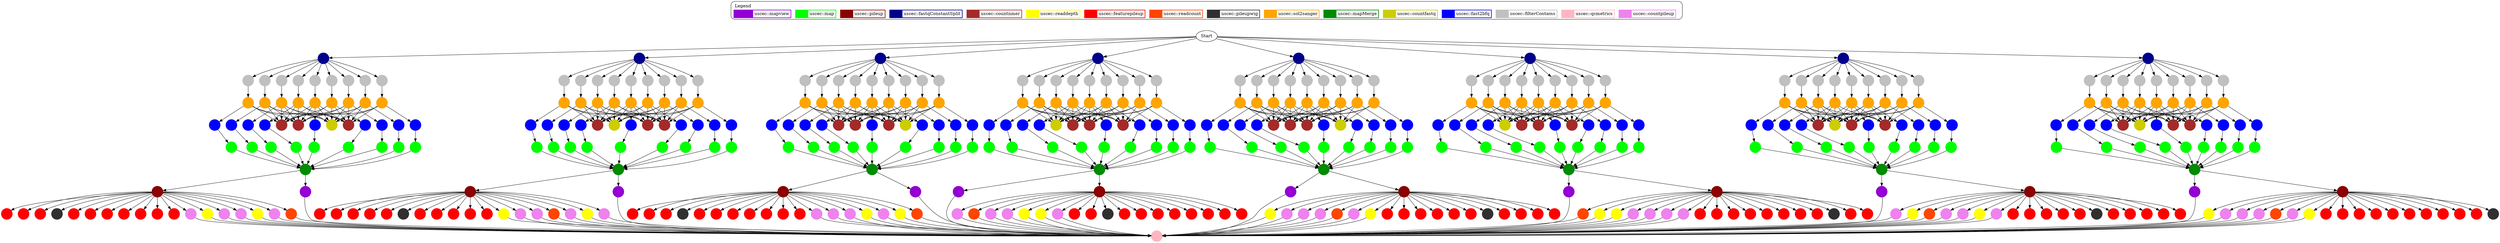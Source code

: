 digraph g {
"featurepileup_301JYAAXX3RepeatMaskerLINE11000" [shape = "circle" style="filled" colorscheme="X11" color=red label = ""];
"map_s_2_sequence.2.nocontam.bfq" [shape = "circle" style="filled" colorscheme="X11" color=green label = ""];
"fast2bfq_s_8_sequence.1.nocontam.fastq" [shape = "circle" style="filled" colorscheme="X11" color=blue label = ""];
"sol2sanger_s_6_sequence.8.nocontam.txt" [shape = "circle" style="filled" colorscheme="X11" color=orange label = ""];
"readdepth_301JYAAXX505000" [shape = "circle" style="filled" colorscheme="X11" color=yellow label = ""];
"countpileup_ResultCount_301JYAAXX_s_3.pileup.gz-refComposition" [shape = "circle" style="filled" colorscheme="X11" color=violet label = ""];
"readdepth_301JYAAXX715000" [shape = "circle" style="filled" colorscheme="X11" color=yellow label = ""];
"filterContams_s_6_sequence.5.txt" [shape = "circle" style="filled" colorscheme="X11" color=gray label = ""];
"sol2sanger_s_8_sequence.1.nocontam.txt" [shape = "circle" style="filled" colorscheme="X11" color=orange label = ""];
"filterContams_s_2_sequence.1.txt" [shape = "circle" style="filled" colorscheme="X11" color=gray label = ""];
"map_s_4_sequence.1.nocontam.bfq" [shape = "circle" style="filled" colorscheme="X11" color=green label = ""];
"filterContams_s_5_sequence.7.txt" [shape = "circle" style="filled" colorscheme="X11" color=gray label = ""];
"filterContams_s_2_sequence.9.txt" [shape = "circle" style="filled" colorscheme="X11" color=gray label = ""];
"featurepileup_301JYAAXX6kim2007-ctcf11000" [shape = "circle" style="filled" colorscheme="X11" color=red label = ""];
"featurepileup_301JYAAXX7RepeatMaskerLINE11000" [shape = "circle" style="filled" colorscheme="X11" color=red label = ""];
"featurepileup_301JYAAXX8Ku2008-Ring1B11000" [shape = "circle" style="filled" colorscheme="X11" color=red label = ""];
"readdepth_301JYAAXX815000" [shape = "circle" style="filled" colorscheme="X11" color=yellow label = ""];
"featurepileup_301JYAAXX5RepeatMaskerSINE11000" [shape = "circle" style="filled" colorscheme="X11" color=red label = ""];
"fast2bfq_s_6_sequence.8.nocontam.fastq" [shape = "circle" style="filled" colorscheme="X11" color=blue label = ""];
"fast2bfq_s_6_sequence.4.nocontam.fastq" [shape = "circle" style="filled" colorscheme="X11" color=blue label = ""];
"countnmer_301JYAAXX13" [shape = "circle" style="filled" colorscheme="X11" color=brown label = ""];
"sol2sanger_s_4_sequence.7.nocontam.txt" [shape = "circle" style="filled" colorscheme="X11" color=orange label = ""];
"sol2sanger_s_6_sequence.9.nocontam.txt" [shape = "circle" style="filled" colorscheme="X11" color=orange label = ""];
"featurepileup_301JYAAXX4TJGG-exonNoTss11000" [shape = "circle" style="filled" colorscheme="X11" color=red label = ""];
"countnmer_301JYAAXX310" [shape = "circle" style="filled" colorscheme="X11" color=brown label = ""];
"fast2bfq_s_8_sequence.8.nocontam.fastq" [shape = "circle" style="filled" colorscheme="X11" color=blue label = ""];
"filterContams_s_5_sequence.2.txt" [shape = "circle" style="filled" colorscheme="X11" color=gray label = ""];
"map_s_8_sequence.1.nocontam.bfq" [shape = "circle" style="filled" colorscheme="X11" color=green label = ""];
"countnmer_301JYAAXX15" [shape = "circle" style="filled" colorscheme="X11" color=brown label = ""];
"filterContams_s_6_sequence.9.txt" [shape = "circle" style="filled" colorscheme="X11" color=gray label = ""];
"map_s_4_sequence.6.nocontam.bfq" [shape = "circle" style="filled" colorscheme="X11" color=green label = ""];
"filterContams_s_1_sequence.3.txt" [shape = "circle" style="filled" colorscheme="X11" color=gray label = ""];
"sol2sanger_s_1_sequence.3.nocontam.txt" [shape = "circle" style="filled" colorscheme="X11" color=orange label = ""];
"readdepth_301JYAAXX805000" [shape = "circle" style="filled" colorscheme="X11" color=yellow label = ""];
"pileup_ResultCount_301JYAAXX_s_2.map" [shape = "circle" style="filled" colorscheme="X11" color=red4 label = ""];
"mapMerge_301JYAAXX6" [shape = "circle" style="filled" colorscheme="X11" color=green4 label = ""];
"filterContams_s_4_sequence.2.txt" [shape = "circle" style="filled" colorscheme="X11" color=gray label = ""];
"map_s_6_sequence.4.nocontam.bfq" [shape = "circle" style="filled" colorscheme="X11" color=green label = ""];
"fastqConstantSpit_s_4_sequence.txt" [shape = "circle" style="filled" colorscheme="X11" color=blue4 label = ""];
"fast2bfq_s_7_sequence.7.nocontam.fastq" [shape = "circle" style="filled" colorscheme="X11" color=blue label = ""];
"featurepileup_301JYAAXX7Ku2008-Ring1B11000" [shape = "circle" style="filled" colorscheme="X11" color=red label = ""];
"featurepileup_301JYAAXX1kg-tssNoncgi11000" [shape = "circle" style="filled" colorscheme="X11" color=red label = ""];
"countpileup_ResultCount_301JYAAXX_s_6.pileup.gz-chonly" [shape = "circle" style="filled" colorscheme="X11" color=violet label = ""];
"filterContams_s_3_sequence.6.txt" [shape = "circle" style="filled" colorscheme="X11" color=gray label = ""];
"map_s_4_sequence.5.nocontam.bfq" [shape = "circle" style="filled" colorscheme="X11" color=green label = ""];
"map_s_5_sequence.4.nocontam.bfq" [shape = "circle" style="filled" colorscheme="X11" color=green label = ""];
"sol2sanger_s_1_sequence.6.nocontam.txt" [shape = "circle" style="filled" colorscheme="X11" color=orange label = ""];
"sol2sanger_s_1_sequence.2.nocontam.txt" [shape = "circle" style="filled" colorscheme="X11" color=orange label = ""];
"readcount_301JYAAXX7" [shape = "circle" style="filled" colorscheme="X11" color=orangered label = ""];
"featurepileup_301JYAAXX1kim2007-ctcf11000" [shape = "circle" style="filled" colorscheme="X11" color=red label = ""];
"featurepileup_301JYAAXX1Ku2008-Ring1B11000" [shape = "circle" style="filled" colorscheme="X11" color=red label = ""];
"fast2bfq_s_7_sequence.6.nocontam.fastq" [shape = "circle" style="filled" colorscheme="X11" color=blue label = ""];
"fast2bfq_s_1_sequence.3.nocontam.fastq" [shape = "circle" style="filled" colorscheme="X11" color=blue label = ""];
"fastqConstantSpit_s_6_sequence.txt" [shape = "circle" style="filled" colorscheme="X11" color=blue4 label = ""];
"mapMerge_301JYAAXX8" [shape = "circle" style="filled" colorscheme="X11" color=green4 label = ""];
"filterContams_s_4_sequence.3.txt" [shape = "circle" style="filled" colorscheme="X11" color=gray label = ""];
"map_s_5_sequence.2.nocontam.bfq" [shape = "circle" style="filled" colorscheme="X11" color=green label = ""];
"fast2bfq_s_5_sequence.9.nocontam.fastq" [shape = "circle" style="filled" colorscheme="X11" color=blue label = ""];
"filterContams_s_4_sequence.5.txt" [shape = "circle" style="filled" colorscheme="X11" color=gray label = ""];
"readdepth_301JYAAXX115000" [shape = "circle" style="filled" colorscheme="X11" color=yellow label = ""];
"filterContams_s_2_sequence.4.txt" [shape = "circle" style="filled" colorscheme="X11" color=gray label = ""];
"featurepileup_301JYAAXX2kg-tssCgi11000" [shape = "circle" style="filled" colorscheme="X11" color=red label = ""];
"fastqConstantSpit_s_5_sequence.txt" [shape = "circle" style="filled" colorscheme="X11" color=blue4 label = ""];
"filterContams_s_2_sequence.2.txt" [shape = "circle" style="filled" colorscheme="X11" color=gray label = ""];
"map_s_7_sequence.1.nocontam.bfq" [shape = "circle" style="filled" colorscheme="X11" color=green label = ""];
"filterContams_s_4_sequence.8.txt" [shape = "circle" style="filled" colorscheme="X11" color=gray label = ""];
"sol2sanger_s_2_sequence.8.nocontam.txt" [shape = "circle" style="filled" colorscheme="X11" color=orange label = ""];
"featurepileup_301JYAAXX7kim2007-ctcf11000" [shape = "circle" style="filled" colorscheme="X11" color=red label = ""];
"fastqConstantSpit_s_3_sequence.txt" [shape = "circle" style="filled" colorscheme="X11" color=blue4 label = ""];
"countnmer_301JYAAXX610" [shape = "circle" style="filled" colorscheme="X11" color=brown label = ""];
"filterContams_s_8_sequence.9.txt" [shape = "circle" style="filled" colorscheme="X11" color=gray label = ""];
"featurepileup_301JYAAXX2kg-exon11000" [shape = "circle" style="filled" colorscheme="X11" color=red label = ""];
"featurepileup_301JYAAXX8RepeatMaskerSINE11000" [shape = "circle" style="filled" colorscheme="X11" color=red label = ""];
"map_s_3_sequence.8.nocontam.bfq" [shape = "circle" style="filled" colorscheme="X11" color=green label = ""];
"countnmer_301JYAAXX710" [shape = "circle" style="filled" colorscheme="X11" color=brown label = ""];
"fast2bfq_s_2_sequence.3.nocontam.fastq" [shape = "circle" style="filled" colorscheme="X11" color=blue label = ""];
"countnmer_301JYAAXX33" [shape = "circle" style="filled" colorscheme="X11" color=brown label = ""];
"fast2bfq_s_5_sequence.1.nocontam.fastq" [shape = "circle" style="filled" colorscheme="X11" color=blue label = ""];
"map_s_8_sequence.3.nocontam.bfq" [shape = "circle" style="filled" colorscheme="X11" color=green label = ""];
"countfastq_301JYAAXX1" [shape = "circle" style="filled" colorscheme="X11" color=yellow3 label = ""];
"fast2bfq_s_7_sequence.4.nocontam.fastq" [shape = "circle" style="filled" colorscheme="X11" color=blue label = ""];
"sol2sanger_s_2_sequence.4.nocontam.txt" [shape = "circle" style="filled" colorscheme="X11" color=orange label = ""];
"mapview_ResultCount_301JYAAXX_s_6.map" [shape = "circle" style="filled" colorscheme="X11" color=darkviolet label = ""];
"filterContams_s_8_sequence.2.txt" [shape = "circle" style="filled" colorscheme="X11" color=gray label = ""];
"fast2bfq_s_1_sequence.8.nocontam.fastq" [shape = "circle" style="filled" colorscheme="X11" color=blue label = ""];
"map_s_5_sequence.9.nocontam.bfq" [shape = "circle" style="filled" colorscheme="X11" color=green label = ""];
"fast2bfq_s_4_sequence.2.nocontam.fastq" [shape = "circle" style="filled" colorscheme="X11" color=blue label = ""];
"featurepileup_301JYAAXX8RepeatMaskerLINE11000" [shape = "circle" style="filled" colorscheme="X11" color=red label = ""];
"sol2sanger_s_3_sequence.4.nocontam.txt" [shape = "circle" style="filled" colorscheme="X11" color=orange label = ""];
"sol2sanger_s_7_sequence.4.nocontam.txt" [shape = "circle" style="filled" colorscheme="X11" color=orange label = ""];
"countpileup_ResultCount_301JYAAXX_s_1.pileup.gz-refComposition" [shape = "circle" style="filled" colorscheme="X11" color=violet label = ""];
"featurepileup_301JYAAXX5kg-exon11000" [shape = "circle" style="filled" colorscheme="X11" color=red label = ""];
"filterContams_s_3_sequence.4.txt" [shape = "circle" style="filled" colorscheme="X11" color=gray label = ""];
"pileupwig_301JYAAXX21600" [shape = "circle" style="filled" colorscheme="X11" color=gray19 label = ""];
"map_s_8_sequence.6.nocontam.bfq" [shape = "circle" style="filled" colorscheme="X11" color=green label = ""];
"sol2sanger_s_2_sequence.7.nocontam.txt" [shape = "circle" style="filled" colorscheme="X11" color=orange label = ""];
"sol2sanger_s_3_sequence.2.nocontam.txt" [shape = "circle" style="filled" colorscheme="X11" color=orange label = ""];
"countnmer_301JYAAXX63" [shape = "circle" style="filled" colorscheme="X11" color=brown label = ""];
"mapMerge_301JYAAXX2" [shape = "circle" style="filled" colorscheme="X11" color=green4 label = ""];
"map_s_7_sequence.2.nocontam.bfq" [shape = "circle" style="filled" colorscheme="X11" color=green label = ""];
"fast2bfq_s_1_sequence.9.nocontam.fastq" [shape = "circle" style="filled" colorscheme="X11" color=blue label = ""];
"fast2bfq_s_7_sequence.8.nocontam.fastq" [shape = "circle" style="filled" colorscheme="X11" color=blue label = ""];
"countpileup_ResultCount_301JYAAXX_s_5.pileup.gz-chonly" [shape = "circle" style="filled" colorscheme="X11" color=violet label = ""];
"map_s_7_sequence.6.nocontam.bfq" [shape = "circle" style="filled" colorscheme="X11" color=green label = ""];
"map_s_1_sequence.2.nocontam.bfq" [shape = "circle" style="filled" colorscheme="X11" color=green label = ""];
"countnmer_301JYAAXX65" [shape = "circle" style="filled" colorscheme="X11" color=brown label = ""];
"featurepileup_301JYAAXX5guelen2008-LADs11000" [shape = "circle" style="filled" colorscheme="X11" color=red label = ""];
"filterContams_s_6_sequence.8.txt" [shape = "circle" style="filled" colorscheme="X11" color=gray label = ""];
"countnmer_301JYAAXX43" [shape = "circle" style="filled" colorscheme="X11" color=brown label = ""];
"filterContams_s_8_sequence.1.txt" [shape = "circle" style="filled" colorscheme="X11" color=gray label = ""];
"fast2bfq_s_3_sequence.2.nocontam.fastq" [shape = "circle" style="filled" colorscheme="X11" color=blue label = ""];
"sol2sanger_s_4_sequence.9.nocontam.txt" [shape = "circle" style="filled" colorscheme="X11" color=orange label = ""];
"readdepth_301JYAAXX405000" [shape = "circle" style="filled" colorscheme="X11" color=yellow label = ""];
"map_s_3_sequence.2.nocontam.bfq" [shape = "circle" style="filled" colorscheme="X11" color=green label = ""];
"map_s_7_sequence.4.nocontam.bfq" [shape = "circle" style="filled" colorscheme="X11" color=green label = ""];
"readdepth_301JYAAXX515000" [shape = "circle" style="filled" colorscheme="X11" color=yellow label = ""];
"sol2sanger_s_4_sequence.8.nocontam.txt" [shape = "circle" style="filled" colorscheme="X11" color=orange label = ""];
"countpileup_ResultCount_301JYAAXX_s_8.pileup.gz-chonly" [shape = "circle" style="filled" colorscheme="X11" color=violet label = ""];
"countnmer_301JYAAXX110" [shape = "circle" style="filled" colorscheme="X11" color=brown label = ""];
"fast2bfq_s_1_sequence.5.nocontam.fastq" [shape = "circle" style="filled" colorscheme="X11" color=blue label = ""];
"filterContams_s_2_sequence.6.txt" [shape = "circle" style="filled" colorscheme="X11" color=gray label = ""];
"featurepileup_301JYAAXX6kg-exon11000" [shape = "circle" style="filled" colorscheme="X11" color=red label = ""];
"fast2bfq_s_1_sequence.4.nocontam.fastq" [shape = "circle" style="filled" colorscheme="X11" color=blue label = ""];
"featurepileup_301JYAAXX6TJGG-exonNoTss11000" [shape = "circle" style="filled" colorscheme="X11" color=red label = ""];
"featurepileup_301JYAAXX7kg-tssNoncgi11000" [shape = "circle" style="filled" colorscheme="X11" color=red label = ""];
"readcount_301JYAAXX4" [shape = "circle" style="filled" colorscheme="X11" color=orangered label = ""];
"filterContams_s_1_sequence.4.txt" [shape = "circle" style="filled" colorscheme="X11" color=gray label = ""];
"map_s_3_sequence.3.nocontam.bfq" [shape = "circle" style="filled" colorscheme="X11" color=green label = ""];
"sol2sanger_s_8_sequence.8.nocontam.txt" [shape = "circle" style="filled" colorscheme="X11" color=orange label = ""];
"filterContams_s_3_sequence.9.txt" [shape = "circle" style="filled" colorscheme="X11" color=gray label = ""];
"sol2sanger_s_6_sequence.3.nocontam.txt" [shape = "circle" style="filled" colorscheme="X11" color=orange label = ""];
"featurepileup_301JYAAXX6Ku2008-H3K2711000" [shape = "circle" style="filled" colorscheme="X11" color=red label = ""];
"mapview_ResultCount_301JYAAXX_s_7.map" [shape = "circle" style="filled" colorscheme="X11" color=darkviolet label = ""];
"readdepth_301JYAAXX305000" [shape = "circle" style="filled" colorscheme="X11" color=yellow label = ""];
"filterContams_s_5_sequence.5.txt" [shape = "circle" style="filled" colorscheme="X11" color=gray label = ""];
"sol2sanger_s_5_sequence.7.nocontam.txt" [shape = "circle" style="filled" colorscheme="X11" color=orange label = ""];
"countfastq_301JYAAXX3" [shape = "circle" style="filled" colorscheme="X11" color=yellow3 label = ""];
"featurepileup_301JYAAXX6Ku2008-Ring1B11000" [shape = "circle" style="filled" colorscheme="X11" color=red label = ""];
"featurepileup_301JYAAXX2kim2007-ctcf11000" [shape = "circle" style="filled" colorscheme="X11" color=red label = ""];
"fast2bfq_s_8_sequence.3.nocontam.fastq" [shape = "circle" style="filled" colorscheme="X11" color=blue label = ""];
"fast2bfq_s_7_sequence.3.nocontam.fastq" [shape = "circle" style="filled" colorscheme="X11" color=blue label = ""];
"fast2bfq_s_7_sequence.2.nocontam.fastq" [shape = "circle" style="filled" colorscheme="X11" color=blue label = ""];
"countnmer_301JYAAXX45" [shape = "circle" style="filled" colorscheme="X11" color=brown label = ""];
"countpileup_ResultCount_301JYAAXX_s_7.pileup.gz" [shape = "circle" style="filled" colorscheme="X11" color=violet label = ""];
"fast2bfq_s_6_sequence.1.nocontam.fastq" [shape = "circle" style="filled" colorscheme="X11" color=blue label = ""];
"countpileup_ResultCount_301JYAAXX_s_7.pileup.gz-refComposition" [shape = "circle" style="filled" colorscheme="X11" color=violet label = ""];
"filterContams_s_2_sequence.5.txt" [shape = "circle" style="filled" colorscheme="X11" color=gray label = ""];
"fast2bfq_s_3_sequence.9.nocontam.fastq" [shape = "circle" style="filled" colorscheme="X11" color=blue label = ""];
"sol2sanger_s_6_sequence.2.nocontam.txt" [shape = "circle" style="filled" colorscheme="X11" color=orange label = ""];
"readdepth_301JYAAXX215000" [shape = "circle" style="filled" colorscheme="X11" color=yellow label = ""];
"map_s_2_sequence.6.nocontam.bfq" [shape = "circle" style="filled" colorscheme="X11" color=green label = ""];
"mapMerge_301JYAAXX4" [shape = "circle" style="filled" colorscheme="X11" color=green4 label = ""];
"fast2bfq_s_4_sequence.3.nocontam.fastq" [shape = "circle" style="filled" colorscheme="X11" color=blue label = ""];
"map_s_1_sequence.3.nocontam.bfq" [shape = "circle" style="filled" colorscheme="X11" color=green label = ""];
"mapview_ResultCount_301JYAAXX_s_5.map" [shape = "circle" style="filled" colorscheme="X11" color=darkviolet label = ""];
"countfastq_301JYAAXX7" [shape = "circle" style="filled" colorscheme="X11" color=yellow3 label = ""];
"fast2bfq_s_6_sequence.6.nocontam.fastq" [shape = "circle" style="filled" colorscheme="X11" color=blue label = ""];
"filterContams_s_2_sequence.3.txt" [shape = "circle" style="filled" colorscheme="X11" color=gray label = ""];
"filterContams_s_2_sequence.7.txt" [shape = "circle" style="filled" colorscheme="X11" color=gray label = ""];
"sol2sanger_s_1_sequence.5.nocontam.txt" [shape = "circle" style="filled" colorscheme="X11" color=orange label = ""];
"featurepileup_301JYAAXX3TJGG-exonNoTss11000" [shape = "circle" style="filled" colorscheme="X11" color=red label = ""];
"countpileup_ResultCount_301JYAAXX_s_1.pileup.gz" [shape = "circle" style="filled" colorscheme="X11" color=violet label = ""];
"mapview_ResultCount_301JYAAXX_s_2.map" [shape = "circle" style="filled" colorscheme="X11" color=darkviolet label = ""];
"countpileup_ResultCount_301JYAAXX_s_2.pileup.gz-chonly" [shape = "circle" style="filled" colorscheme="X11" color=violet label = ""];
"map_s_7_sequence.3.nocontam.bfq" [shape = "circle" style="filled" colorscheme="X11" color=green label = ""];
"sol2sanger_s_3_sequence.3.nocontam.txt" [shape = "circle" style="filled" colorscheme="X11" color=orange label = ""];
"countpileup_ResultCount_301JYAAXX_s_3.pileup.gz-cgonly" [shape = "circle" style="filled" colorscheme="X11" color=violet label = ""];
"fast2bfq_s_6_sequence.7.nocontam.fastq" [shape = "circle" style="filled" colorscheme="X11" color=blue label = ""];
"featurepileup_301JYAAXX1TJGG-exonNoTss11000" [shape = "circle" style="filled" colorscheme="X11" color=red label = ""];
"map_s_2_sequence.9.nocontam.bfq" [shape = "circle" style="filled" colorscheme="X11" color=green label = ""];
"sol2sanger_s_4_sequence.4.nocontam.txt" [shape = "circle" style="filled" colorscheme="X11" color=orange label = ""];
"featurepileup_301JYAAXX3kg-tssNoncgi11000" [shape = "circle" style="filled" colorscheme="X11" color=red label = ""];
"map_s_5_sequence.6.nocontam.bfq" [shape = "circle" style="filled" colorscheme="X11" color=green label = ""];
"countnmer_301JYAAXX35" [shape = "circle" style="filled" colorscheme="X11" color=brown label = ""];
"featurepileup_301JYAAXX2guelen2008-LADs11000" [shape = "circle" style="filled" colorscheme="X11" color=red label = ""];
"fast2bfq_s_6_sequence.2.nocontam.fastq" [shape = "circle" style="filled" colorscheme="X11" color=blue label = ""];
"map_s_2_sequence.5.nocontam.bfq" [shape = "circle" style="filled" colorscheme="X11" color=green label = ""];
"map_s_6_sequence.1.nocontam.bfq" [shape = "circle" style="filled" colorscheme="X11" color=green label = ""];
"sol2sanger_s_1_sequence.7.nocontam.txt" [shape = "circle" style="filled" colorscheme="X11" color=orange label = ""];
"filterContams_s_5_sequence.3.txt" [shape = "circle" style="filled" colorscheme="X11" color=gray label = ""];
"filterContams_s_6_sequence.6.txt" [shape = "circle" style="filled" colorscheme="X11" color=gray label = ""];
"filterContams_s_8_sequence.7.txt" [shape = "circle" style="filled" colorscheme="X11" color=gray label = ""];
"map_s_2_sequence.1.nocontam.bfq" [shape = "circle" style="filled" colorscheme="X11" color=green label = ""];
"sol2sanger_s_3_sequence.9.nocontam.txt" [shape = "circle" style="filled" colorscheme="X11" color=orange label = ""];
"featurepileup_301JYAAXX5kg-tssCgi11000" [shape = "circle" style="filled" colorscheme="X11" color=red label = ""];
"fast2bfq_s_3_sequence.3.nocontam.fastq" [shape = "circle" style="filled" colorscheme="X11" color=blue label = ""];
"featurepileup_301JYAAXX8kg-tssNoncgi11000" [shape = "circle" style="filled" colorscheme="X11" color=red label = ""];
"map_s_1_sequence.6.nocontam.bfq" [shape = "circle" style="filled" colorscheme="X11" color=green label = ""];
"featurepileup_301JYAAXX5Ku2008-Ring1B11000" [shape = "circle" style="filled" colorscheme="X11" color=red label = ""];
"fast2bfq_s_4_sequence.6.nocontam.fastq" [shape = "circle" style="filled" colorscheme="X11" color=blue label = ""];
"fast2bfq_s_5_sequence.4.nocontam.fastq" [shape = "circle" style="filled" colorscheme="X11" color=blue label = ""];
"fast2bfq_s_5_sequence.7.nocontam.fastq" [shape = "circle" style="filled" colorscheme="X11" color=blue label = ""];
"countnmer_301JYAAXX23" [shape = "circle" style="filled" colorscheme="X11" color=brown label = ""];
"map_s_5_sequence.3.nocontam.bfq" [shape = "circle" style="filled" colorscheme="X11" color=green label = ""];
"fastqConstantSpit_s_7_sequence.txt" [shape = "circle" style="filled" colorscheme="X11" color=blue4 label = ""];
"map_s_3_sequence.6.nocontam.bfq" [shape = "circle" style="filled" colorscheme="X11" color=green label = ""];
"sol2sanger_s_6_sequence.1.nocontam.txt" [shape = "circle" style="filled" colorscheme="X11" color=orange label = ""];
"fast2bfq_s_2_sequence.7.nocontam.fastq" [shape = "circle" style="filled" colorscheme="X11" color=blue label = ""];
"sol2sanger_s_7_sequence.2.nocontam.txt" [shape = "circle" style="filled" colorscheme="X11" color=orange label = ""];
"fast2bfq_s_2_sequence.1.nocontam.fastq" [shape = "circle" style="filled" colorscheme="X11" color=blue label = ""];
"filterContams_s_1_sequence.2.txt" [shape = "circle" style="filled" colorscheme="X11" color=gray label = ""];
"fast2bfq_s_5_sequence.3.nocontam.fastq" [shape = "circle" style="filled" colorscheme="X11" color=blue label = ""];
"map_s_2_sequence.4.nocontam.bfq" [shape = "circle" style="filled" colorscheme="X11" color=green label = ""];
"fastqConstantSpit_s_1_sequence.txt" [shape = "circle" style="filled" colorscheme="X11" color=blue4 label = ""];
"countpileup_ResultCount_301JYAAXX_s_8.pileup.gz-cgonly" [shape = "circle" style="filled" colorscheme="X11" color=violet label = ""];
"pileup_ResultCount_301JYAAXX_s_4.map" [shape = "circle" style="filled" colorscheme="X11" color=red4 label = ""];
"sol2sanger_s_6_sequence.7.nocontam.txt" [shape = "circle" style="filled" colorscheme="X11" color=orange label = ""];
"featurepileup_301JYAAXX5RepeatMaskerLINE11000" [shape = "circle" style="filled" colorscheme="X11" color=red label = ""];
"featurepileup_301JYAAXX3Ku2008-Ring1B11000" [shape = "circle" style="filled" colorscheme="X11" color=red label = ""];
"readcount_301JYAAXX8" [shape = "circle" style="filled" colorscheme="X11" color=orangered label = ""];
"fast2bfq_s_4_sequence.5.nocontam.fastq" [shape = "circle" style="filled" colorscheme="X11" color=blue label = ""];
"countfastq_301JYAAXX5" [shape = "circle" style="filled" colorscheme="X11" color=yellow3 label = ""];
"filterContams_s_1_sequence.8.txt" [shape = "circle" style="filled" colorscheme="X11" color=gray label = ""];
"featurepileup_301JYAAXX7kg-tssCgi11000" [shape = "circle" style="filled" colorscheme="X11" color=red label = ""];
"fast2bfq_s_6_sequence.9.nocontam.fastq" [shape = "circle" style="filled" colorscheme="X11" color=blue label = ""];
"countnmer_301JYAAXX53" [shape = "circle" style="filled" colorscheme="X11" color=brown label = ""];
"sol2sanger_s_7_sequence.5.nocontam.txt" [shape = "circle" style="filled" colorscheme="X11" color=orange label = ""];
"countpileup_ResultCount_301JYAAXX_s_3.pileup.gz" [shape = "circle" style="filled" colorscheme="X11" color=violet label = ""];
"countnmer_301JYAAXX55" [shape = "circle" style="filled" colorscheme="X11" color=brown label = ""];
"sol2sanger_s_2_sequence.2.nocontam.txt" [shape = "circle" style="filled" colorscheme="X11" color=orange label = ""];
"featurepileup_301JYAAXX3guelen2008-LADs11000" [shape = "circle" style="filled" colorscheme="X11" color=red label = ""];
"featurepileup_301JYAAXX2RepeatMaskerLINE11000" [shape = "circle" style="filled" colorscheme="X11" color=red label = ""];
"featurepileup_301JYAAXX1RepeatMaskerLINE11000" [shape = "circle" style="filled" colorscheme="X11" color=red label = ""];
"featurepileup_301JYAAXX5kim2007-ctcf11000" [shape = "circle" style="filled" colorscheme="X11" color=red label = ""];
"filterContams_s_6_sequence.4.txt" [shape = "circle" style="filled" colorscheme="X11" color=gray label = ""];
"sol2sanger_s_2_sequence.1.nocontam.txt" [shape = "circle" style="filled" colorscheme="X11" color=orange label = ""];
"countpileup_ResultCount_301JYAAXX_s_7.pileup.gz-cgonly" [shape = "circle" style="filled" colorscheme="X11" color=violet label = ""];
"map_s_2_sequence.3.nocontam.bfq" [shape = "circle" style="filled" colorscheme="X11" color=green label = ""];
"map_s_1_sequence.5.nocontam.bfq" [shape = "circle" style="filled" colorscheme="X11" color=green label = ""];
"filterContams_s_8_sequence.5.txt" [shape = "circle" style="filled" colorscheme="X11" color=gray label = ""];
"readdepth_301JYAAXX315000" [shape = "circle" style="filled" colorscheme="X11" color=yellow label = ""];
"filterContams_s_8_sequence.4.txt" [shape = "circle" style="filled" colorscheme="X11" color=gray label = ""];
"featurepileup_301JYAAXX2TJGG-exonNoTss11000" [shape = "circle" style="filled" colorscheme="X11" color=red label = ""];
"pileup_ResultCount_301JYAAXX_s_7.map" [shape = "circle" style="filled" colorscheme="X11" color=red4 label = ""];
"filterContams_s_3_sequence.2.txt" [shape = "circle" style="filled" colorscheme="X11" color=gray label = ""];
"map_s_2_sequence.7.nocontam.bfq" [shape = "circle" style="filled" colorscheme="X11" color=green label = ""];
"featurepileup_301JYAAXX3Ku2008-H3K2711000" [shape = "circle" style="filled" colorscheme="X11" color=red label = ""];
"sol2sanger_s_2_sequence.9.nocontam.txt" [shape = "circle" style="filled" colorscheme="X11" color=orange label = ""];
"featurepileup_301JYAAXX4Ku2008-Ring1B11000" [shape = "circle" style="filled" colorscheme="X11" color=red label = ""];
"filterContams_s_1_sequence.7.txt" [shape = "circle" style="filled" colorscheme="X11" color=gray label = ""];
"countpileup_ResultCount_301JYAAXX_s_6.pileup.gz-cgonly" [shape = "circle" style="filled" colorscheme="X11" color=violet label = ""];
"fast2bfq_s_5_sequence.2.nocontam.fastq" [shape = "circle" style="filled" colorscheme="X11" color=blue label = ""];
"map_s_6_sequence.5.nocontam.bfq" [shape = "circle" style="filled" colorscheme="X11" color=green label = ""];
"featurepileup_301JYAAXX7TJGG-exonNoTss11000" [shape = "circle" style="filled" colorscheme="X11" color=red label = ""];
"filterContams_s_4_sequence.6.txt" [shape = "circle" style="filled" colorscheme="X11" color=gray label = ""];
"sol2sanger_s_1_sequence.8.nocontam.txt" [shape = "circle" style="filled" colorscheme="X11" color=orange label = ""];
"map_s_4_sequence.9.nocontam.bfq" [shape = "circle" style="filled" colorscheme="X11" color=green label = ""];
"sol2sanger_s_5_sequence.5.nocontam.txt" [shape = "circle" style="filled" colorscheme="X11" color=orange label = ""];
"countpileup_ResultCount_301JYAAXX_s_2.pileup.gz-cgonly" [shape = "circle" style="filled" colorscheme="X11" color=violet label = ""];
"fast2bfq_s_3_sequence.4.nocontam.fastq" [shape = "circle" style="filled" colorscheme="X11" color=blue label = ""];
"readcount_301JYAAXX6" [shape = "circle" style="filled" colorscheme="X11" color=orangered label = ""];
"sol2sanger_s_3_sequence.5.nocontam.txt" [shape = "circle" style="filled" colorscheme="X11" color=orange label = ""];
"sol2sanger_s_5_sequence.4.nocontam.txt" [shape = "circle" style="filled" colorscheme="X11" color=orange label = ""];
"countpileup_ResultCount_301JYAAXX_s_2.pileup.gz" [shape = "circle" style="filled" colorscheme="X11" color=violet label = ""];
"countpileup_ResultCount_301JYAAXX_s_5.pileup.gz" [shape = "circle" style="filled" colorscheme="X11" color=violet label = ""];
"fast2bfq_s_4_sequence.9.nocontam.fastq" [shape = "circle" style="filled" colorscheme="X11" color=blue label = ""];
"featurepileup_301JYAAXX6guelen2008-LADs11000" [shape = "circle" style="filled" colorscheme="X11" color=red label = ""];
"featurepileup_301JYAAXX6kg-tssNoncgi11000" [shape = "circle" style="filled" colorscheme="X11" color=red label = ""];
"map_s_5_sequence.7.nocontam.bfq" [shape = "circle" style="filled" colorscheme="X11" color=green label = ""];
"sol2sanger_s_4_sequence.6.nocontam.txt" [shape = "circle" style="filled" colorscheme="X11" color=orange label = ""];
"featurepileup_301JYAAXX2RepeatMaskerSINE11000" [shape = "circle" style="filled" colorscheme="X11" color=red label = ""];
"map_s_8_sequence.5.nocontam.bfq" [shape = "circle" style="filled" colorscheme="X11" color=green label = ""];
"countpileup_ResultCount_301JYAAXX_s_5.pileup.gz-cgonly" [shape = "circle" style="filled" colorscheme="X11" color=violet label = ""];
"mapMerge_301JYAAXX5" [shape = "circle" style="filled" colorscheme="X11" color=green4 label = ""];
"fast2bfq_s_7_sequence.1.nocontam.fastq" [shape = "circle" style="filled" colorscheme="X11" color=blue label = ""];
"featurepileup_301JYAAXX3kg-tssCgi11000" [shape = "circle" style="filled" colorscheme="X11" color=red label = ""];
"featurepileup_301JYAAXX2Ku2008-Ring1B11000" [shape = "circle" style="filled" colorscheme="X11" color=red label = ""];
"sol2sanger_s_3_sequence.7.nocontam.txt" [shape = "circle" style="filled" colorscheme="X11" color=orange label = ""];
"filterContams_s_6_sequence.1.txt" [shape = "circle" style="filled" colorscheme="X11" color=gray label = ""];
"map_s_6_sequence.2.nocontam.bfq" [shape = "circle" style="filled" colorscheme="X11" color=green label = ""];
"sol2sanger_s_8_sequence.7.nocontam.txt" [shape = "circle" style="filled" colorscheme="X11" color=orange label = ""];
"filterContams_s_3_sequence.3.txt" [shape = "circle" style="filled" colorscheme="X11" color=gray label = ""];
"mapMerge_301JYAAXX7" [shape = "circle" style="filled" colorscheme="X11" color=green4 label = ""];
"featurepileup_301JYAAXX5Ku2008-H3K2711000" [shape = "circle" style="filled" colorscheme="X11" color=red label = ""];
"map_s_7_sequence.8.nocontam.bfq" [shape = "circle" style="filled" colorscheme="X11" color=green label = ""];
"countpileup_ResultCount_301JYAAXX_s_6.pileup.gz" [shape = "circle" style="filled" colorscheme="X11" color=violet label = ""];
"sol2sanger_s_8_sequence.4.nocontam.txt" [shape = "circle" style="filled" colorscheme="X11" color=orange label = ""];
"map_s_4_sequence.7.nocontam.bfq" [shape = "circle" style="filled" colorscheme="X11" color=green label = ""];
"featurepileup_301JYAAXX6RepeatMaskerSINE11000" [shape = "circle" style="filled" colorscheme="X11" color=red label = ""];
"map_s_7_sequence.7.nocontam.bfq" [shape = "circle" style="filled" colorscheme="X11" color=green label = ""];
"sol2sanger_s_2_sequence.6.nocontam.txt" [shape = "circle" style="filled" colorscheme="X11" color=orange label = ""];
"countpileup_ResultCount_301JYAAXX_s_4.pileup.gz-chonly" [shape = "circle" style="filled" colorscheme="X11" color=violet label = ""];
"fast2bfq_s_1_sequence.6.nocontam.fastq" [shape = "circle" style="filled" colorscheme="X11" color=blue label = ""];
"filterContams_s_7_sequence.3.txt" [shape = "circle" style="filled" colorscheme="X11" color=gray label = ""];
"filterContams_s_1_sequence.9.txt" [shape = "circle" style="filled" colorscheme="X11" color=gray label = ""];
"map_s_3_sequence.1.nocontam.bfq" [shape = "circle" style="filled" colorscheme="X11" color=green label = ""];
"filterContams_s_5_sequence.1.txt" [shape = "circle" style="filled" colorscheme="X11" color=gray label = ""];
"pileup_ResultCount_301JYAAXX_s_8.map" [shape = "circle" style="filled" colorscheme="X11" color=red4 label = ""];
"featurepileup_301JYAAXX4Ku2008-H3K2711000" [shape = "circle" style="filled" colorscheme="X11" color=red label = ""];
"fast2bfq_s_2_sequence.5.nocontam.fastq" [shape = "circle" style="filled" colorscheme="X11" color=blue label = ""];
"readdepth_301JYAAXX615000" [shape = "circle" style="filled" colorscheme="X11" color=yellow label = ""];
"featurepileup_301JYAAXX5kg-tssNoncgi11000" [shape = "circle" style="filled" colorscheme="X11" color=red label = ""];
"mapview_ResultCount_301JYAAXX_s_1.map" [shape = "circle" style="filled" colorscheme="X11" color=darkviolet label = ""];
"pileupwig_301JYAAXX61600" [shape = "circle" style="filled" colorscheme="X11" color=gray19 label = ""];
"pileup_ResultCount_301JYAAXX_s_6.map" [shape = "circle" style="filled" colorscheme="X11" color=red4 label = ""];
"map_s_3_sequence.9.nocontam.bfq" [shape = "circle" style="filled" colorscheme="X11" color=green label = ""];
"featurepileup_301JYAAXX7guelen2008-LADs11000" [shape = "circle" style="filled" colorscheme="X11" color=red label = ""];
"map_s_4_sequence.3.nocontam.bfq" [shape = "circle" style="filled" colorscheme="X11" color=green label = ""];
"fast2bfq_s_6_sequence.5.nocontam.fastq" [shape = "circle" style="filled" colorscheme="X11" color=blue label = ""];
"sol2sanger_s_4_sequence.5.nocontam.txt" [shape = "circle" style="filled" colorscheme="X11" color=orange label = ""];
"pileup_ResultCount_301JYAAXX_s_3.map" [shape = "circle" style="filled" colorscheme="X11" color=red4 label = ""];
"filterContams_s_5_sequence.6.txt" [shape = "circle" style="filled" colorscheme="X11" color=gray label = ""];
"filterContams_s_6_sequence.3.txt" [shape = "circle" style="filled" colorscheme="X11" color=gray label = ""];
"featurepileup_301JYAAXX1Ku2008-H3K2711000" [shape = "circle" style="filled" colorscheme="X11" color=red label = ""];
"countpileup_ResultCount_301JYAAXX_s_4.pileup.gz-refComposition" [shape = "circle" style="filled" colorscheme="X11" color=violet label = ""];
"featurepileup_301JYAAXX2Ku2008-H3K2711000" [shape = "circle" style="filled" colorscheme="X11" color=red label = ""];
"countpileup_ResultCount_301JYAAXX_s_1.pileup.gz-chonly" [shape = "circle" style="filled" colorscheme="X11" color=violet label = ""];
"countnmer_301JYAAXX210" [shape = "circle" style="filled" colorscheme="X11" color=brown label = ""];
"featurepileup_301JYAAXX1kg-tssCgi11000" [shape = "circle" style="filled" colorscheme="X11" color=red label = ""];
"pileupwig_301JYAAXX81600" [shape = "circle" style="filled" colorscheme="X11" color=gray19 label = ""];
"sol2sanger_s_5_sequence.1.nocontam.txt" [shape = "circle" style="filled" colorscheme="X11" color=orange label = ""];
"fast2bfq_s_3_sequence.5.nocontam.fastq" [shape = "circle" style="filled" colorscheme="X11" color=blue label = ""];
"countnmer_301JYAAXX25" [shape = "circle" style="filled" colorscheme="X11" color=brown label = ""];
"map_s_7_sequence.9.nocontam.bfq" [shape = "circle" style="filled" colorscheme="X11" color=green label = ""];
"sol2sanger_s_5_sequence.8.nocontam.txt" [shape = "circle" style="filled" colorscheme="X11" color=orange label = ""];
"featurepileup_301JYAAXX8kim2007-ctcf11000" [shape = "circle" style="filled" colorscheme="X11" color=red label = ""];
"featurepileup_301JYAAXX3kg-exon11000" [shape = "circle" style="filled" colorscheme="X11" color=red label = ""];
"featurepileup_301JYAAXX1RepeatMaskerSINE11000" [shape = "circle" style="filled" colorscheme="X11" color=red label = ""];
"filterContams_s_4_sequence.4.txt" [shape = "circle" style="filled" colorscheme="X11" color=gray label = ""];
"featurepileup_301JYAAXX4kg-tssCgi11000" [shape = "circle" style="filled" colorscheme="X11" color=red label = ""];
"filterContams_s_1_sequence.6.txt" [shape = "circle" style="filled" colorscheme="X11" color=gray label = ""];
"fast2bfq_s_5_sequence.5.nocontam.fastq" [shape = "circle" style="filled" colorscheme="X11" color=blue label = ""];
"filterContams_s_8_sequence.3.txt" [shape = "circle" style="filled" colorscheme="X11" color=gray label = ""];
"readcount_301JYAAXX2" [shape = "circle" style="filled" colorscheme="X11" color=orangered label = ""];
"filterContams_s_1_sequence.5.txt" [shape = "circle" style="filled" colorscheme="X11" color=gray label = ""];
"readdepth_301JYAAXX605000" [shape = "circle" style="filled" colorscheme="X11" color=yellow label = ""];
"readdepth_301JYAAXX415000" [shape = "circle" style="filled" colorscheme="X11" color=yellow label = ""];
"fast2bfq_s_6_sequence.3.nocontam.fastq" [shape = "circle" style="filled" colorscheme="X11" color=blue label = ""];
"sol2sanger_s_3_sequence.6.nocontam.txt" [shape = "circle" style="filled" colorscheme="X11" color=orange label = ""];
"sol2sanger_s_6_sequence.6.nocontam.txt" [shape = "circle" style="filled" colorscheme="X11" color=orange label = ""];
"featurepileup_301JYAAXX4kg-exon11000" [shape = "circle" style="filled" colorscheme="X11" color=red label = ""];
"sol2sanger_s_2_sequence.5.nocontam.txt" [shape = "circle" style="filled" colorscheme="X11" color=orange label = ""];
"filterContams_s_4_sequence.7.txt" [shape = "circle" style="filled" colorscheme="X11" color=gray label = ""];
"fast2bfq_s_1_sequence.7.nocontam.fastq" [shape = "circle" style="filled" colorscheme="X11" color=blue label = ""];
"filterContams_s_8_sequence.6.txt" [shape = "circle" style="filled" colorscheme="X11" color=gray label = ""];
"countnmer_301JYAAXX85" [shape = "circle" style="filled" colorscheme="X11" color=brown label = ""];
"map_s_8_sequence.9.nocontam.bfq" [shape = "circle" style="filled" colorscheme="X11" color=green label = ""];
"mapMerge_301JYAAXX3" [shape = "circle" style="filled" colorscheme="X11" color=green4 label = ""];
"sol2sanger_s_7_sequence.6.nocontam.txt" [shape = "circle" style="filled" colorscheme="X11" color=orange label = ""];
"map_s_6_sequence.6.nocontam.bfq" [shape = "circle" style="filled" colorscheme="X11" color=green label = ""];
"featurepileup_301JYAAXX6RepeatMaskerLINE11000" [shape = "circle" style="filled" colorscheme="X11" color=red label = ""];
"filterContams_s_3_sequence.7.txt" [shape = "circle" style="filled" colorscheme="X11" color=gray label = ""];
"map_s_1_sequence.9.nocontam.bfq" [shape = "circle" style="filled" colorscheme="X11" color=green label = ""];
"map_s_8_sequence.8.nocontam.bfq" [shape = "circle" style="filled" colorscheme="X11" color=green label = ""];
"sol2sanger_s_8_sequence.9.nocontam.txt" [shape = "circle" style="filled" colorscheme="X11" color=orange label = ""];
"fast2bfq_s_3_sequence.8.nocontam.fastq" [shape = "circle" style="filled" colorscheme="X11" color=blue label = ""];
"map_s_5_sequence.8.nocontam.bfq" [shape = "circle" style="filled" colorscheme="X11" color=green label = ""];
"filterContams_s_3_sequence.8.txt" [shape = "circle" style="filled" colorscheme="X11" color=gray label = ""];
"filterContams_s_4_sequence.1.txt" [shape = "circle" style="filled" colorscheme="X11" color=gray label = ""];
"map_s_1_sequence.8.nocontam.bfq" [shape = "circle" style="filled" colorscheme="X11" color=green label = ""];
"sol2sanger_s_3_sequence.8.nocontam.txt" [shape = "circle" style="filled" colorscheme="X11" color=orange label = ""];
"map_s_2_sequence.8.nocontam.bfq" [shape = "circle" style="filled" colorscheme="X11" color=green label = ""];
"countpileup_ResultCount_301JYAAXX_s_3.pileup.gz-chonly" [shape = "circle" style="filled" colorscheme="X11" color=violet label = ""];
"fast2bfq_s_1_sequence.1.nocontam.fastq" [shape = "circle" style="filled" colorscheme="X11" color=blue label = ""];
"featurepileup_301JYAAXX7Ku2008-H3K2711000" [shape = "circle" style="filled" colorscheme="X11" color=red label = ""];
"filterContams_s_5_sequence.4.txt" [shape = "circle" style="filled" colorscheme="X11" color=gray label = ""];
"map_s_1_sequence.1.nocontam.bfq" [shape = "circle" style="filled" colorscheme="X11" color=green label = ""];
"countpileup_ResultCount_301JYAAXX_s_1.pileup.gz-cgonly" [shape = "circle" style="filled" colorscheme="X11" color=violet label = ""];
"map_s_1_sequence.7.nocontam.bfq" [shape = "circle" style="filled" colorscheme="X11" color=green label = ""];
"sol2sanger_s_8_sequence.3.nocontam.txt" [shape = "circle" style="filled" colorscheme="X11" color=orange label = ""];
"fast2bfq_s_7_sequence.9.nocontam.fastq" [shape = "circle" style="filled" colorscheme="X11" color=blue label = ""];
"mapMerge_301JYAAXX1" [shape = "circle" style="filled" colorscheme="X11" color=green4 label = ""];
"fast2bfq_s_2_sequence.9.nocontam.fastq" [shape = "circle" style="filled" colorscheme="X11" color=blue label = ""];
"fast2bfq_s_2_sequence.2.nocontam.fastq" [shape = "circle" style="filled" colorscheme="X11" color=blue label = ""];
"mapview_ResultCount_301JYAAXX_s_3.map" [shape = "circle" style="filled" colorscheme="X11" color=darkviolet label = ""];
"map_s_4_sequence.8.nocontam.bfq" [shape = "circle" style="filled" colorscheme="X11" color=green label = ""];
"fast2bfq_s_2_sequence.8.nocontam.fastq" [shape = "circle" style="filled" colorscheme="X11" color=blue label = ""];
"fast2bfq_s_4_sequence.1.nocontam.fastq" [shape = "circle" style="filled" colorscheme="X11" color=blue label = ""];
"pileup_ResultCount_301JYAAXX_s_5.map" [shape = "circle" style="filled" colorscheme="X11" color=red4 label = ""];
"sol2sanger_s_6_sequence.5.nocontam.txt" [shape = "circle" style="filled" colorscheme="X11" color=orange label = ""];
"fast2bfq_s_4_sequence.4.nocontam.fastq" [shape = "circle" style="filled" colorscheme="X11" color=blue label = ""];
"readcount_301JYAAXX5" [shape = "circle" style="filled" colorscheme="X11" color=orangered label = ""];
"pileupwig_301JYAAXX71600" [shape = "circle" style="filled" colorscheme="X11" color=gray19 label = ""];
"featurepileup_301JYAAXX4RepeatMaskerSINE11000" [shape = "circle" style="filled" colorscheme="X11" color=red label = ""];
"sol2sanger_s_8_sequence.2.nocontam.txt" [shape = "circle" style="filled" colorscheme="X11" color=orange label = ""];
"countnmer_301JYAAXX510" [shape = "circle" style="filled" colorscheme="X11" color=brown label = ""];
"featurepileup_301JYAAXX1guelen2008-LADs11000" [shape = "circle" style="filled" colorscheme="X11" color=red label = ""];
"featurepileup_301JYAAXX1kg-exon11000" [shape = "circle" style="filled" colorscheme="X11" color=red label = ""];
"map_s_3_sequence.4.nocontam.bfq" [shape = "circle" style="filled" colorscheme="X11" color=green label = ""];
"filterContams_s_5_sequence.9.txt" [shape = "circle" style="filled" colorscheme="X11" color=gray label = ""];
"readdepth_301JYAAXX705000" [shape = "circle" style="filled" colorscheme="X11" color=yellow label = ""];
"featurepileup_301JYAAXX7kg-exon11000" [shape = "circle" style="filled" colorscheme="X11" color=red label = ""];
"filterContams_s_6_sequence.7.txt" [shape = "circle" style="filled" colorscheme="X11" color=gray label = ""];
"countfastq_301JYAAXX6" [shape = "circle" style="filled" colorscheme="X11" color=yellow3 label = ""];
"featurepileup_301JYAAXX4kg-tssNoncgi11000" [shape = "circle" style="filled" colorscheme="X11" color=red label = ""];
"filterContams_s_6_sequence.2.txt" [shape = "circle" style="filled" colorscheme="X11" color=gray label = ""];
"fast2bfq_s_8_sequence.4.nocontam.fastq" [shape = "circle" style="filled" colorscheme="X11" color=blue label = ""];
"featurepileup_301JYAAXX5TJGG-exonNoTss11000" [shape = "circle" style="filled" colorscheme="X11" color=red label = ""];
"fast2bfq_s_8_sequence.5.nocontam.fastq" [shape = "circle" style="filled" colorscheme="X11" color=blue label = ""];
"fast2bfq_s_8_sequence.9.nocontam.fastq" [shape = "circle" style="filled" colorscheme="X11" color=blue label = ""];
"filterContams_s_4_sequence.9.txt" [shape = "circle" style="filled" colorscheme="X11" color=gray label = ""];
"filterContams_s_7_sequence.8.txt" [shape = "circle" style="filled" colorscheme="X11" color=gray label = ""];
"featurepileup_301JYAAXX2kg-tssNoncgi11000" [shape = "circle" style="filled" colorscheme="X11" color=red label = ""];
"sol2sanger_s_7_sequence.8.nocontam.txt" [shape = "circle" style="filled" colorscheme="X11" color=orange label = ""];
"map_s_8_sequence.7.nocontam.bfq" [shape = "circle" style="filled" colorscheme="X11" color=green label = ""];
"featurepileup_301JYAAXX7RepeatMaskerSINE11000" [shape = "circle" style="filled" colorscheme="X11" color=red label = ""];
"countpileup_ResultCount_301JYAAXX_s_4.pileup.gz" [shape = "circle" style="filled" colorscheme="X11" color=violet label = ""];
"map_s_5_sequence.1.nocontam.bfq" [shape = "circle" style="filled" colorscheme="X11" color=green label = ""];
"countpileup_ResultCount_301JYAAXX_s_6.pileup.gz-refComposition" [shape = "circle" style="filled" colorscheme="X11" color=violet label = ""];
"sol2sanger_s_4_sequence.2.nocontam.txt" [shape = "circle" style="filled" colorscheme="X11" color=orange label = ""];
"sol2sanger_s_2_sequence.3.nocontam.txt" [shape = "circle" style="filled" colorscheme="X11" color=orange label = ""];
"map_s_6_sequence.3.nocontam.bfq" [shape = "circle" style="filled" colorscheme="X11" color=green label = ""];
"filterContams_s_3_sequence.5.txt" [shape = "circle" style="filled" colorscheme="X11" color=gray label = ""];
"map_s_6_sequence.7.nocontam.bfq" [shape = "circle" style="filled" colorscheme="X11" color=green label = ""];
"sol2sanger_s_7_sequence.1.nocontam.txt" [shape = "circle" style="filled" colorscheme="X11" color=orange label = ""];
"filterContams_s_7_sequence.4.txt" [shape = "circle" style="filled" colorscheme="X11" color=gray label = ""];
"featurepileup_301JYAAXX8kg-exon11000" [shape = "circle" style="filled" colorscheme="X11" color=red label = ""];
"map_s_6_sequence.9.nocontam.bfq" [shape = "circle" style="filled" colorscheme="X11" color=green label = ""];
"map_s_1_sequence.4.nocontam.bfq" [shape = "circle" style="filled" colorscheme="X11" color=green label = ""];
"countfastq_301JYAAXX8" [shape = "circle" style="filled" colorscheme="X11" color=yellow3 label = ""];
"featurepileup_301JYAAXX8guelen2008-LADs11000" [shape = "circle" style="filled" colorscheme="X11" color=red label = ""];
"sol2sanger_s_1_sequence.1.nocontam.txt" [shape = "circle" style="filled" colorscheme="X11" color=orange label = ""];
"countnmer_301JYAAXX810" [shape = "circle" style="filled" colorscheme="X11" color=brown label = ""];
"readcount_301JYAAXX1" [shape = "circle" style="filled" colorscheme="X11" color=orangered label = ""];
"readdepth_301JYAAXX105000" [shape = "circle" style="filled" colorscheme="X11" color=yellow label = ""];
"fast2bfq_s_3_sequence.6.nocontam.fastq" [shape = "circle" style="filled" colorscheme="X11" color=blue label = ""];
"featurepileup_301JYAAXX8kg-tssCgi11000" [shape = "circle" style="filled" colorscheme="X11" color=red label = ""];
"fast2bfq_s_8_sequence.6.nocontam.fastq" [shape = "circle" style="filled" colorscheme="X11" color=blue label = ""];
"featurepileup_301JYAAXX8TJGG-exonNoTss11000" [shape = "circle" style="filled" colorscheme="X11" color=red label = ""];
"countpileup_ResultCount_301JYAAXX_s_2.pileup.gz-refComposition" [shape = "circle" style="filled" colorscheme="X11" color=violet label = ""];
"sol2sanger_s_1_sequence.9.nocontam.txt" [shape = "circle" style="filled" colorscheme="X11" color=orange label = ""];
"pileupwig_301JYAAXX51600" [shape = "circle" style="filled" colorscheme="X11" color=gray19 label = ""];
"countnmer_301JYAAXX83" [shape = "circle" style="filled" colorscheme="X11" color=brown label = ""];
"fastqConstantSpit_s_8_sequence.txt" [shape = "circle" style="filled" colorscheme="X11" color=blue4 label = ""];
"map_s_4_sequence.4.nocontam.bfq" [shape = "circle" style="filled" colorscheme="X11" color=green label = ""];
"filterContams_s_5_sequence.8.txt" [shape = "circle" style="filled" colorscheme="X11" color=gray label = ""];
"map_s_5_sequence.5.nocontam.bfq" [shape = "circle" style="filled" colorscheme="X11" color=green label = ""];
"sol2sanger_s_5_sequence.2.nocontam.txt" [shape = "circle" style="filled" colorscheme="X11" color=orange label = ""];
"fast2bfq_s_3_sequence.7.nocontam.fastq" [shape = "circle" style="filled" colorscheme="X11" color=blue label = ""];
"countfastq_301JYAAXX4" [shape = "circle" style="filled" colorscheme="X11" color=yellow3 label = ""];
"filterContams_s_3_sequence.1.txt" [shape = "circle" style="filled" colorscheme="X11" color=gray label = ""];
"readcount_301JYAAXX3" [shape = "circle" style="filled" colorscheme="X11" color=orangered label = ""];
"filterContams_s_7_sequence.5.txt" [shape = "circle" style="filled" colorscheme="X11" color=gray label = ""];
"sol2sanger_s_5_sequence.6.nocontam.txt" [shape = "circle" style="filled" colorscheme="X11" color=orange label = ""];
"countpileup_ResultCount_301JYAAXX_s_5.pileup.gz-refComposition" [shape = "circle" style="filled" colorscheme="X11" color=violet label = ""];
"sol2sanger_s_8_sequence.5.nocontam.txt" [shape = "circle" style="filled" colorscheme="X11" color=orange label = ""];
"countfastq_301JYAAXX2" [shape = "circle" style="filled" colorscheme="X11" color=yellow3 label = ""];
"featurepileup_301JYAAXX3RepeatMaskerSINE11000" [shape = "circle" style="filled" colorscheme="X11" color=red label = ""];
"fast2bfq_s_7_sequence.5.nocontam.fastq" [shape = "circle" style="filled" colorscheme="X11" color=blue label = ""];
"sol2sanger_s_7_sequence.3.nocontam.txt" [shape = "circle" style="filled" colorscheme="X11" color=orange label = ""];
"featurepileup_301JYAAXX8Ku2008-H3K2711000" [shape = "circle" style="filled" colorscheme="X11" color=red label = ""];
"featurepileup_301JYAAXX6kg-tssCgi11000" [shape = "circle" style="filled" colorscheme="X11" color=red label = ""];
"qcmetrics_301JYAAXX" [shape = "circle" style="filled" colorscheme="X11" color=lightpink label = ""];
"fast2bfq_s_1_sequence.2.nocontam.fastq" [shape = "circle" style="filled" colorscheme="X11" color=blue label = ""];
"fast2bfq_s_5_sequence.6.nocontam.fastq" [shape = "circle" style="filled" colorscheme="X11" color=blue label = ""];
"pileupwig_301JYAAXX41600" [shape = "circle" style="filled" colorscheme="X11" color=gray19 label = ""];
"featurepileup_301JYAAXX4RepeatMaskerLINE11000" [shape = "circle" style="filled" colorscheme="X11" color=red label = ""];
"fast2bfq_s_3_sequence.1.nocontam.fastq" [shape = "circle" style="filled" colorscheme="X11" color=blue label = ""];
"fast2bfq_s_2_sequence.6.nocontam.fastq" [shape = "circle" style="filled" colorscheme="X11" color=blue label = ""];
"sol2sanger_s_4_sequence.1.nocontam.txt" [shape = "circle" style="filled" colorscheme="X11" color=orange label = ""];
"filterContams_s_8_sequence.8.txt" [shape = "circle" style="filled" colorscheme="X11" color=gray label = ""];
"fast2bfq_s_4_sequence.7.nocontam.fastq" [shape = "circle" style="filled" colorscheme="X11" color=blue label = ""];
"readdepth_301JYAAXX205000" [shape = "circle" style="filled" colorscheme="X11" color=yellow label = ""];
"fast2bfq_s_4_sequence.8.nocontam.fastq" [shape = "circle" style="filled" colorscheme="X11" color=blue label = ""];
"filterContams_s_7_sequence.1.txt" [shape = "circle" style="filled" colorscheme="X11" color=gray label = ""];
"map_s_8_sequence.2.nocontam.bfq" [shape = "circle" style="filled" colorscheme="X11" color=green label = ""];
"fast2bfq_s_8_sequence.2.nocontam.fastq" [shape = "circle" style="filled" colorscheme="X11" color=blue label = ""];
"filterContams_s_7_sequence.6.txt" [shape = "circle" style="filled" colorscheme="X11" color=gray label = ""];
"filterContams_s_7_sequence.2.txt" [shape = "circle" style="filled" colorscheme="X11" color=gray label = ""];
"pileupwig_301JYAAXX31600" [shape = "circle" style="filled" colorscheme="X11" color=gray19 label = ""];
"fast2bfq_s_8_sequence.7.nocontam.fastq" [shape = "circle" style="filled" colorscheme="X11" color=blue label = ""];
"countpileup_ResultCount_301JYAAXX_s_8.pileup.gz" [shape = "circle" style="filled" colorscheme="X11" color=violet label = ""];
"map_s_8_sequence.4.nocontam.bfq" [shape = "circle" style="filled" colorscheme="X11" color=green label = ""];
"pileup_ResultCount_301JYAAXX_s_1.map" [shape = "circle" style="filled" colorscheme="X11" color=red4 label = ""];
"sol2sanger_s_7_sequence.7.nocontam.txt" [shape = "circle" style="filled" colorscheme="X11" color=orange label = ""];
"map_s_4_sequence.2.nocontam.bfq" [shape = "circle" style="filled" colorscheme="X11" color=green label = ""];
"featurepileup_301JYAAXX4kim2007-ctcf11000" [shape = "circle" style="filled" colorscheme="X11" color=red label = ""];
"map_s_3_sequence.7.nocontam.bfq" [shape = "circle" style="filled" colorscheme="X11" color=green label = ""];
"sol2sanger_s_5_sequence.9.nocontam.txt" [shape = "circle" style="filled" colorscheme="X11" color=orange label = ""];
"sol2sanger_s_4_sequence.3.nocontam.txt" [shape = "circle" style="filled" colorscheme="X11" color=orange label = ""];
"sol2sanger_s_7_sequence.9.nocontam.txt" [shape = "circle" style="filled" colorscheme="X11" color=orange label = ""];
"filterContams_s_1_sequence.1.txt" [shape = "circle" style="filled" colorscheme="X11" color=gray label = ""];
"sol2sanger_s_1_sequence.4.nocontam.txt" [shape = "circle" style="filled" colorscheme="X11" color=orange label = ""];
"fast2bfq_s_2_sequence.4.nocontam.fastq" [shape = "circle" style="filled" colorscheme="X11" color=blue label = ""];
"fast2bfq_s_5_sequence.8.nocontam.fastq" [shape = "circle" style="filled" colorscheme="X11" color=blue label = ""];
"countpileup_ResultCount_301JYAAXX_s_4.pileup.gz-cgonly" [shape = "circle" style="filled" colorscheme="X11" color=violet label = ""];
"sol2sanger_s_8_sequence.6.nocontam.txt" [shape = "circle" style="filled" colorscheme="X11" color=orange label = ""];
"featurepileup_301JYAAXX4guelen2008-LADs11000" [shape = "circle" style="filled" colorscheme="X11" color=red label = ""];
"sol2sanger_s_5_sequence.3.nocontam.txt" [shape = "circle" style="filled" colorscheme="X11" color=orange label = ""];
"mapview_ResultCount_301JYAAXX_s_8.map" [shape = "circle" style="filled" colorscheme="X11" color=darkviolet label = ""];
"featurepileup_301JYAAXX3kim2007-ctcf11000" [shape = "circle" style="filled" colorscheme="X11" color=red label = ""];
"countnmer_301JYAAXX73" [shape = "circle" style="filled" colorscheme="X11" color=brown label = ""];
"countnmer_301JYAAXX410" [shape = "circle" style="filled" colorscheme="X11" color=brown label = ""];
"mapview_ResultCount_301JYAAXX_s_4.map" [shape = "circle" style="filled" colorscheme="X11" color=darkviolet label = ""];
"map_s_3_sequence.5.nocontam.bfq" [shape = "circle" style="filled" colorscheme="X11" color=green label = ""];
"map_s_6_sequence.8.nocontam.bfq" [shape = "circle" style="filled" colorscheme="X11" color=green label = ""];
"sol2sanger_s_3_sequence.1.nocontam.txt" [shape = "circle" style="filled" colorscheme="X11" color=orange label = ""];
"fastqConstantSpit_s_2_sequence.txt" [shape = "circle" style="filled" colorscheme="X11" color=blue4 label = ""];
"filterContams_s_2_sequence.8.txt" [shape = "circle" style="filled" colorscheme="X11" color=gray label = ""];
"countpileup_ResultCount_301JYAAXX_s_8.pileup.gz-refComposition" [shape = "circle" style="filled" colorscheme="X11" color=violet label = ""];
"filterContams_s_7_sequence.9.txt" [shape = "circle" style="filled" colorscheme="X11" color=gray label = ""];
"countpileup_ResultCount_301JYAAXX_s_7.pileup.gz-chonly" [shape = "circle" style="filled" colorscheme="X11" color=violet label = ""];
"map_s_7_sequence.5.nocontam.bfq" [shape = "circle" style="filled" colorscheme="X11" color=green label = ""];
"sol2sanger_s_6_sequence.4.nocontam.txt" [shape = "circle" style="filled" colorscheme="X11" color=orange label = ""];
"pileupwig_301JYAAXX11600" [shape = "circle" style="filled" colorscheme="X11" color=gray19 label = ""];
"countnmer_301JYAAXX75" [shape = "circle" style="filled" colorscheme="X11" color=brown label = ""];
"filterContams_s_7_sequence.7.txt" [shape = "circle" style="filled" colorscheme="X11" color=gray label = ""];
"Legend" [
shape = "Mrecord" colorscheme="X11"label =<<table border="0" cellborder="0" cellspacing="0" cellpadding="4"><tr><td bgcolor="white"><font color="black">Legend</font></td></tr><tr><td align="left" bgcolor="darkviolet" border="2" color="darkviolet">      </td><td align="left" border="2" color="darkviolet"><font>uscec::mapview</font></td><td> </td><td align="left" bgcolor="green" border="2" color="green">      </td><td align="left" border="2" color="green"><font>uscec::map</font></td><td> </td><td align="left" bgcolor="red4" border="2" color="red4">      </td><td align="left" border="2" color="red4"><font>uscec::pileup</font></td><td> </td><td align="left" bgcolor="blue4" border="2" color="blue4">      </td><td align="left" border="2" color="blue4"><font>uscec::fastqConstantSplit</font></td><td> </td><td align="left" bgcolor="brown" border="2" color="brown">      </td><td align="left" border="2" color="brown"><font>uscec::countnmer</font></td><td> </td><td align="left" bgcolor="yellow" border="2" color="yellow">      </td><td align="left" border="2" color="yellow"><font>uscec::readdepth</font></td><td> </td><td align="left" bgcolor="red" border="2" color="red">      </td><td align="left" border="2" color="red"><font>uscec::featurepileup</font></td><td> </td><td align="left" bgcolor="orangered" border="2" color="orangered">      </td><td align="left" border="2" color="orangered"><font>uscec::readcount</font></td><td> </td><td align="left" bgcolor="gray19" border="2" color="gray19">      </td><td align="left" border="2" color="gray19"><font>uscec::pileupwig</font></td><td> </td><td align="left" bgcolor="orange" border="2" color="orange">      </td><td align="left" border="2" color="orange"><font>uscec::sol2sanger</font></td><td> </td><td align="left" bgcolor="green4" border="2" color="green4">      </td><td align="left" border="2" color="green4"><font>uscec::mapMerge</font></td><td> </td><td align="left" bgcolor="yellow3" border="2" color="yellow3">      </td><td align="left" border="2" color="yellow3"><font>uscec::countfastq</font></td><td> </td><td align="left" bgcolor="blue" border="2" color="blue">      </td><td align="left" border="2" color="blue"><font>uscec::fast2bfq</font></td><td> </td><td align="left" bgcolor="gray" border="2" color="gray">      </td><td align="left" border="2" color="gray"><font>uscec::filterContams</font></td><td> </td><td align="left" bgcolor="lightpink" border="2" color="lightpink">      </td><td align="left" border="2" color="lightpink"><font>uscec::qcmetrics</font></td><td> </td><td align="left" bgcolor="violet" border="2" color="violet">      </td><td align="left" border="2" color="violet"><font>uscec::countpileup</font></td><td> </td></tr></table>> ];
"map_s_2_sequence.2.nocontam.bfq" -> "mapMerge_301JYAAXX2"
"fast2bfq_s_8_sequence.1.nocontam.fastq" -> "map_s_8_sequence.1.nocontam.bfq"
"sol2sanger_s_6_sequence.8.nocontam.txt" -> "countfastq_301JYAAXX6"
"sol2sanger_s_6_sequence.8.nocontam.txt" -> "countnmer_301JYAAXX610"
"sol2sanger_s_6_sequence.8.nocontam.txt" -> "countnmer_301JYAAXX63"
"sol2sanger_s_6_sequence.8.nocontam.txt" -> "countnmer_301JYAAXX65"
"sol2sanger_s_6_sequence.8.nocontam.txt" -> "fast2bfq_s_6_sequence.8.nocontam.fastq"
"readdepth_301JYAAXX505000" -> "qcmetrics_301JYAAXX"
"countpileup_ResultCount_301JYAAXX_s_3.pileup.gz-refComposition" -> "qcmetrics_301JYAAXX"
"readdepth_301JYAAXX715000" -> "qcmetrics_301JYAAXX"
"filterContams_s_6_sequence.5.txt" -> "sol2sanger_s_6_sequence.5.nocontam.txt"
"sol2sanger_s_8_sequence.1.nocontam.txt" -> "countfastq_301JYAAXX8"
"sol2sanger_s_8_sequence.1.nocontam.txt" -> "countnmer_301JYAAXX810"
"sol2sanger_s_8_sequence.1.nocontam.txt" -> "countnmer_301JYAAXX83"
"sol2sanger_s_8_sequence.1.nocontam.txt" -> "countnmer_301JYAAXX85"
"sol2sanger_s_8_sequence.1.nocontam.txt" -> "fast2bfq_s_8_sequence.1.nocontam.fastq"
"filterContams_s_2_sequence.1.txt" -> "sol2sanger_s_2_sequence.1.nocontam.txt"
"map_s_4_sequence.1.nocontam.bfq" -> "mapMerge_301JYAAXX4"
"filterContams_s_5_sequence.7.txt" -> "sol2sanger_s_5_sequence.7.nocontam.txt"
"filterContams_s_2_sequence.9.txt" -> "sol2sanger_s_2_sequence.9.nocontam.txt"
"readdepth_301JYAAXX815000" -> "qcmetrics_301JYAAXX"
"fast2bfq_s_6_sequence.8.nocontam.fastq" -> "map_s_6_sequence.8.nocontam.bfq"
"fast2bfq_s_6_sequence.4.nocontam.fastq" -> "map_s_6_sequence.4.nocontam.bfq"
"sol2sanger_s_4_sequence.7.nocontam.txt" -> "countfastq_301JYAAXX4"
"sol2sanger_s_4_sequence.7.nocontam.txt" -> "countnmer_301JYAAXX410"
"sol2sanger_s_4_sequence.7.nocontam.txt" -> "countnmer_301JYAAXX43"
"sol2sanger_s_4_sequence.7.nocontam.txt" -> "countnmer_301JYAAXX45"
"sol2sanger_s_4_sequence.7.nocontam.txt" -> "fast2bfq_s_4_sequence.7.nocontam.fastq"
"sol2sanger_s_6_sequence.9.nocontam.txt" -> "countfastq_301JYAAXX6"
"sol2sanger_s_6_sequence.9.nocontam.txt" -> "countnmer_301JYAAXX610"
"sol2sanger_s_6_sequence.9.nocontam.txt" -> "countnmer_301JYAAXX63"
"sol2sanger_s_6_sequence.9.nocontam.txt" -> "countnmer_301JYAAXX65"
"sol2sanger_s_6_sequence.9.nocontam.txt" -> "fast2bfq_s_6_sequence.9.nocontam.fastq"
"fast2bfq_s_8_sequence.8.nocontam.fastq" -> "map_s_8_sequence.8.nocontam.bfq"
"filterContams_s_5_sequence.2.txt" -> "sol2sanger_s_5_sequence.2.nocontam.txt"
"map_s_8_sequence.1.nocontam.bfq" -> "mapMerge_301JYAAXX8"
"filterContams_s_6_sequence.9.txt" -> "sol2sanger_s_6_sequence.9.nocontam.txt"
"map_s_4_sequence.6.nocontam.bfq" -> "mapMerge_301JYAAXX4"
"filterContams_s_1_sequence.3.txt" -> "sol2sanger_s_1_sequence.3.nocontam.txt"
"sol2sanger_s_1_sequence.3.nocontam.txt" -> "countfastq_301JYAAXX1"
"sol2sanger_s_1_sequence.3.nocontam.txt" -> "countnmer_301JYAAXX110"
"sol2sanger_s_1_sequence.3.nocontam.txt" -> "countnmer_301JYAAXX13"
"sol2sanger_s_1_sequence.3.nocontam.txt" -> "countnmer_301JYAAXX15"
"sol2sanger_s_1_sequence.3.nocontam.txt" -> "fast2bfq_s_1_sequence.3.nocontam.fastq"
"readdepth_301JYAAXX805000" -> "qcmetrics_301JYAAXX"
"pileup_ResultCount_301JYAAXX_s_2.map" -> "countpileup_ResultCount_301JYAAXX_s_2.pileup.gz"
"pileup_ResultCount_301JYAAXX_s_2.map" -> "countpileup_ResultCount_301JYAAXX_s_2.pileup.gz-cgonly"
"pileup_ResultCount_301JYAAXX_s_2.map" -> "countpileup_ResultCount_301JYAAXX_s_2.pileup.gz-chonly"
"pileup_ResultCount_301JYAAXX_s_2.map" -> "countpileup_ResultCount_301JYAAXX_s_2.pileup.gz-refComposition"
"pileup_ResultCount_301JYAAXX_s_2.map" -> "featurepileup_301JYAAXX2Ku2008-H3K2711000"
"pileup_ResultCount_301JYAAXX_s_2.map" -> "featurepileup_301JYAAXX2Ku2008-Ring1B11000"
"pileup_ResultCount_301JYAAXX_s_2.map" -> "featurepileup_301JYAAXX2RepeatMaskerLINE11000"
"pileup_ResultCount_301JYAAXX_s_2.map" -> "featurepileup_301JYAAXX2RepeatMaskerSINE11000"
"pileup_ResultCount_301JYAAXX_s_2.map" -> "featurepileup_301JYAAXX2TJGG-exonNoTss11000"
"pileup_ResultCount_301JYAAXX_s_2.map" -> "featurepileup_301JYAAXX2guelen2008-LADs11000"
"pileup_ResultCount_301JYAAXX_s_2.map" -> "featurepileup_301JYAAXX2kg-exon11000"
"pileup_ResultCount_301JYAAXX_s_2.map" -> "featurepileup_301JYAAXX2kg-tssCgi11000"
"pileup_ResultCount_301JYAAXX_s_2.map" -> "featurepileup_301JYAAXX2kg-tssNoncgi11000"
"pileup_ResultCount_301JYAAXX_s_2.map" -> "featurepileup_301JYAAXX2kim2007-ctcf11000"
"pileup_ResultCount_301JYAAXX_s_2.map" -> "pileupwig_301JYAAXX21600"
"pileup_ResultCount_301JYAAXX_s_2.map" -> "readcount_301JYAAXX2"
"pileup_ResultCount_301JYAAXX_s_2.map" -> "readdepth_301JYAAXX205000"
"pileup_ResultCount_301JYAAXX_s_2.map" -> "readdepth_301JYAAXX215000"
"mapMerge_301JYAAXX6" -> "mapview_ResultCount_301JYAAXX_s_6.map"
"mapMerge_301JYAAXX6" -> "pileup_ResultCount_301JYAAXX_s_6.map"
"filterContams_s_4_sequence.2.txt" -> "sol2sanger_s_4_sequence.2.nocontam.txt"
"map_s_6_sequence.4.nocontam.bfq" -> "mapMerge_301JYAAXX6"
"fastqConstantSpit_s_4_sequence.txt" -> "filterContams_s_4_sequence.1.txt"
"fastqConstantSpit_s_4_sequence.txt" -> "filterContams_s_4_sequence.2.txt"
"fastqConstantSpit_s_4_sequence.txt" -> "filterContams_s_4_sequence.3.txt"
"fastqConstantSpit_s_4_sequence.txt" -> "filterContams_s_4_sequence.4.txt"
"fastqConstantSpit_s_4_sequence.txt" -> "filterContams_s_4_sequence.5.txt"
"fastqConstantSpit_s_4_sequence.txt" -> "filterContams_s_4_sequence.6.txt"
"fastqConstantSpit_s_4_sequence.txt" -> "filterContams_s_4_sequence.7.txt"
"fastqConstantSpit_s_4_sequence.txt" -> "filterContams_s_4_sequence.8.txt"
"fastqConstantSpit_s_4_sequence.txt" -> "filterContams_s_4_sequence.9.txt"
"fast2bfq_s_7_sequence.7.nocontam.fastq" -> "map_s_7_sequence.7.nocontam.bfq"
"countpileup_ResultCount_301JYAAXX_s_6.pileup.gz-chonly" -> "qcmetrics_301JYAAXX"
"filterContams_s_3_sequence.6.txt" -> "sol2sanger_s_3_sequence.6.nocontam.txt"
"map_s_4_sequence.5.nocontam.bfq" -> "mapMerge_301JYAAXX4"
"map_s_5_sequence.4.nocontam.bfq" -> "mapMerge_301JYAAXX5"
"sol2sanger_s_1_sequence.6.nocontam.txt" -> "countfastq_301JYAAXX1"
"sol2sanger_s_1_sequence.6.nocontam.txt" -> "countnmer_301JYAAXX110"
"sol2sanger_s_1_sequence.6.nocontam.txt" -> "countnmer_301JYAAXX13"
"sol2sanger_s_1_sequence.6.nocontam.txt" -> "countnmer_301JYAAXX15"
"sol2sanger_s_1_sequence.6.nocontam.txt" -> "fast2bfq_s_1_sequence.6.nocontam.fastq"
"sol2sanger_s_1_sequence.2.nocontam.txt" -> "countfastq_301JYAAXX1"
"sol2sanger_s_1_sequence.2.nocontam.txt" -> "countnmer_301JYAAXX110"
"sol2sanger_s_1_sequence.2.nocontam.txt" -> "countnmer_301JYAAXX13"
"sol2sanger_s_1_sequence.2.nocontam.txt" -> "countnmer_301JYAAXX15"
"sol2sanger_s_1_sequence.2.nocontam.txt" -> "fast2bfq_s_1_sequence.2.nocontam.fastq"
"readcount_301JYAAXX7" -> "qcmetrics_301JYAAXX"
"fast2bfq_s_7_sequence.6.nocontam.fastq" -> "map_s_7_sequence.6.nocontam.bfq"
"fast2bfq_s_1_sequence.3.nocontam.fastq" -> "map_s_1_sequence.3.nocontam.bfq"
"fastqConstantSpit_s_6_sequence.txt" -> "filterContams_s_6_sequence.1.txt"
"fastqConstantSpit_s_6_sequence.txt" -> "filterContams_s_6_sequence.2.txt"
"fastqConstantSpit_s_6_sequence.txt" -> "filterContams_s_6_sequence.3.txt"
"fastqConstantSpit_s_6_sequence.txt" -> "filterContams_s_6_sequence.4.txt"
"fastqConstantSpit_s_6_sequence.txt" -> "filterContams_s_6_sequence.5.txt"
"fastqConstantSpit_s_6_sequence.txt" -> "filterContams_s_6_sequence.6.txt"
"fastqConstantSpit_s_6_sequence.txt" -> "filterContams_s_6_sequence.7.txt"
"fastqConstantSpit_s_6_sequence.txt" -> "filterContams_s_6_sequence.8.txt"
"fastqConstantSpit_s_6_sequence.txt" -> "filterContams_s_6_sequence.9.txt"
"mapMerge_301JYAAXX8" -> "mapview_ResultCount_301JYAAXX_s_8.map"
"mapMerge_301JYAAXX8" -> "pileup_ResultCount_301JYAAXX_s_8.map"
"filterContams_s_4_sequence.3.txt" -> "sol2sanger_s_4_sequence.3.nocontam.txt"
"map_s_5_sequence.2.nocontam.bfq" -> "mapMerge_301JYAAXX5"
"fast2bfq_s_5_sequence.9.nocontam.fastq" -> "map_s_5_sequence.9.nocontam.bfq"
"filterContams_s_4_sequence.5.txt" -> "sol2sanger_s_4_sequence.5.nocontam.txt"
"readdepth_301JYAAXX115000" -> "qcmetrics_301JYAAXX"
"filterContams_s_2_sequence.4.txt" -> "sol2sanger_s_2_sequence.4.nocontam.txt"
"fastqConstantSpit_s_5_sequence.txt" -> "filterContams_s_5_sequence.1.txt"
"fastqConstantSpit_s_5_sequence.txt" -> "filterContams_s_5_sequence.2.txt"
"fastqConstantSpit_s_5_sequence.txt" -> "filterContams_s_5_sequence.3.txt"
"fastqConstantSpit_s_5_sequence.txt" -> "filterContams_s_5_sequence.4.txt"
"fastqConstantSpit_s_5_sequence.txt" -> "filterContams_s_5_sequence.5.txt"
"fastqConstantSpit_s_5_sequence.txt" -> "filterContams_s_5_sequence.6.txt"
"fastqConstantSpit_s_5_sequence.txt" -> "filterContams_s_5_sequence.7.txt"
"fastqConstantSpit_s_5_sequence.txt" -> "filterContams_s_5_sequence.8.txt"
"fastqConstantSpit_s_5_sequence.txt" -> "filterContams_s_5_sequence.9.txt"
"filterContams_s_2_sequence.2.txt" -> "sol2sanger_s_2_sequence.2.nocontam.txt"
"map_s_7_sequence.1.nocontam.bfq" -> "mapMerge_301JYAAXX7"
"filterContams_s_4_sequence.8.txt" -> "sol2sanger_s_4_sequence.8.nocontam.txt"
"sol2sanger_s_2_sequence.8.nocontam.txt" -> "countfastq_301JYAAXX2"
"sol2sanger_s_2_sequence.8.nocontam.txt" -> "countnmer_301JYAAXX210"
"sol2sanger_s_2_sequence.8.nocontam.txt" -> "countnmer_301JYAAXX23"
"sol2sanger_s_2_sequence.8.nocontam.txt" -> "countnmer_301JYAAXX25"
"sol2sanger_s_2_sequence.8.nocontam.txt" -> "fast2bfq_s_2_sequence.8.nocontam.fastq"
"fastqConstantSpit_s_3_sequence.txt" -> "filterContams_s_3_sequence.1.txt"
"fastqConstantSpit_s_3_sequence.txt" -> "filterContams_s_3_sequence.2.txt"
"fastqConstantSpit_s_3_sequence.txt" -> "filterContams_s_3_sequence.3.txt"
"fastqConstantSpit_s_3_sequence.txt" -> "filterContams_s_3_sequence.4.txt"
"fastqConstantSpit_s_3_sequence.txt" -> "filterContams_s_3_sequence.5.txt"
"fastqConstantSpit_s_3_sequence.txt" -> "filterContams_s_3_sequence.6.txt"
"fastqConstantSpit_s_3_sequence.txt" -> "filterContams_s_3_sequence.7.txt"
"fastqConstantSpit_s_3_sequence.txt" -> "filterContams_s_3_sequence.8.txt"
"fastqConstantSpit_s_3_sequence.txt" -> "filterContams_s_3_sequence.9.txt"
"filterContams_s_8_sequence.9.txt" -> "sol2sanger_s_8_sequence.9.nocontam.txt"
"map_s_3_sequence.8.nocontam.bfq" -> "mapMerge_301JYAAXX3"
"fast2bfq_s_2_sequence.3.nocontam.fastq" -> "map_s_2_sequence.3.nocontam.bfq"
"fast2bfq_s_5_sequence.1.nocontam.fastq" -> "map_s_5_sequence.1.nocontam.bfq"
"map_s_8_sequence.3.nocontam.bfq" -> "mapMerge_301JYAAXX8"
"fast2bfq_s_7_sequence.4.nocontam.fastq" -> "map_s_7_sequence.4.nocontam.bfq"
"sol2sanger_s_2_sequence.4.nocontam.txt" -> "countfastq_301JYAAXX2"
"sol2sanger_s_2_sequence.4.nocontam.txt" -> "countnmer_301JYAAXX210"
"sol2sanger_s_2_sequence.4.nocontam.txt" -> "countnmer_301JYAAXX23"
"sol2sanger_s_2_sequence.4.nocontam.txt" -> "countnmer_301JYAAXX25"
"sol2sanger_s_2_sequence.4.nocontam.txt" -> "fast2bfq_s_2_sequence.4.nocontam.fastq"
"mapview_ResultCount_301JYAAXX_s_6.map" -> "qcmetrics_301JYAAXX"
"filterContams_s_8_sequence.2.txt" -> "sol2sanger_s_8_sequence.2.nocontam.txt"
"fast2bfq_s_1_sequence.8.nocontam.fastq" -> "map_s_1_sequence.8.nocontam.bfq"
"map_s_5_sequence.9.nocontam.bfq" -> "mapMerge_301JYAAXX5"
"fast2bfq_s_4_sequence.2.nocontam.fastq" -> "map_s_4_sequence.2.nocontam.bfq"
"sol2sanger_s_3_sequence.4.nocontam.txt" -> "countfastq_301JYAAXX3"
"sol2sanger_s_3_sequence.4.nocontam.txt" -> "countnmer_301JYAAXX310"
"sol2sanger_s_3_sequence.4.nocontam.txt" -> "countnmer_301JYAAXX33"
"sol2sanger_s_3_sequence.4.nocontam.txt" -> "countnmer_301JYAAXX35"
"sol2sanger_s_3_sequence.4.nocontam.txt" -> "fast2bfq_s_3_sequence.4.nocontam.fastq"
"sol2sanger_s_7_sequence.4.nocontam.txt" -> "countfastq_301JYAAXX7"
"sol2sanger_s_7_sequence.4.nocontam.txt" -> "countnmer_301JYAAXX710"
"sol2sanger_s_7_sequence.4.nocontam.txt" -> "countnmer_301JYAAXX73"
"sol2sanger_s_7_sequence.4.nocontam.txt" -> "countnmer_301JYAAXX75"
"sol2sanger_s_7_sequence.4.nocontam.txt" -> "fast2bfq_s_7_sequence.4.nocontam.fastq"
"countpileup_ResultCount_301JYAAXX_s_1.pileup.gz-refComposition" -> "qcmetrics_301JYAAXX"
"filterContams_s_3_sequence.4.txt" -> "sol2sanger_s_3_sequence.4.nocontam.txt"
"map_s_8_sequence.6.nocontam.bfq" -> "mapMerge_301JYAAXX8"
"sol2sanger_s_2_sequence.7.nocontam.txt" -> "countfastq_301JYAAXX2"
"sol2sanger_s_2_sequence.7.nocontam.txt" -> "countnmer_301JYAAXX210"
"sol2sanger_s_2_sequence.7.nocontam.txt" -> "countnmer_301JYAAXX23"
"sol2sanger_s_2_sequence.7.nocontam.txt" -> "countnmer_301JYAAXX25"
"sol2sanger_s_2_sequence.7.nocontam.txt" -> "fast2bfq_s_2_sequence.7.nocontam.fastq"
"sol2sanger_s_3_sequence.2.nocontam.txt" -> "countfastq_301JYAAXX3"
"sol2sanger_s_3_sequence.2.nocontam.txt" -> "countnmer_301JYAAXX310"
"sol2sanger_s_3_sequence.2.nocontam.txt" -> "countnmer_301JYAAXX33"
"sol2sanger_s_3_sequence.2.nocontam.txt" -> "countnmer_301JYAAXX35"
"sol2sanger_s_3_sequence.2.nocontam.txt" -> "fast2bfq_s_3_sequence.2.nocontam.fastq"
"mapMerge_301JYAAXX2" -> "mapview_ResultCount_301JYAAXX_s_2.map"
"mapMerge_301JYAAXX2" -> "pileup_ResultCount_301JYAAXX_s_2.map"
"map_s_7_sequence.2.nocontam.bfq" -> "mapMerge_301JYAAXX7"
"fast2bfq_s_1_sequence.9.nocontam.fastq" -> "map_s_1_sequence.9.nocontam.bfq"
"fast2bfq_s_7_sequence.8.nocontam.fastq" -> "map_s_7_sequence.8.nocontam.bfq"
"countpileup_ResultCount_301JYAAXX_s_5.pileup.gz-chonly" -> "qcmetrics_301JYAAXX"
"map_s_7_sequence.6.nocontam.bfq" -> "mapMerge_301JYAAXX7"
"map_s_1_sequence.2.nocontam.bfq" -> "mapMerge_301JYAAXX1"
"filterContams_s_6_sequence.8.txt" -> "sol2sanger_s_6_sequence.8.nocontam.txt"
"filterContams_s_8_sequence.1.txt" -> "sol2sanger_s_8_sequence.1.nocontam.txt"
"fast2bfq_s_3_sequence.2.nocontam.fastq" -> "map_s_3_sequence.2.nocontam.bfq"
"sol2sanger_s_4_sequence.9.nocontam.txt" -> "countfastq_301JYAAXX4"
"sol2sanger_s_4_sequence.9.nocontam.txt" -> "countnmer_301JYAAXX410"
"sol2sanger_s_4_sequence.9.nocontam.txt" -> "countnmer_301JYAAXX43"
"sol2sanger_s_4_sequence.9.nocontam.txt" -> "countnmer_301JYAAXX45"
"sol2sanger_s_4_sequence.9.nocontam.txt" -> "fast2bfq_s_4_sequence.9.nocontam.fastq"
"readdepth_301JYAAXX405000" -> "qcmetrics_301JYAAXX"
"map_s_3_sequence.2.nocontam.bfq" -> "mapMerge_301JYAAXX3"
"map_s_7_sequence.4.nocontam.bfq" -> "mapMerge_301JYAAXX7"
"readdepth_301JYAAXX515000" -> "qcmetrics_301JYAAXX"
"sol2sanger_s_4_sequence.8.nocontam.txt" -> "countfastq_301JYAAXX4"
"sol2sanger_s_4_sequence.8.nocontam.txt" -> "countnmer_301JYAAXX410"
"sol2sanger_s_4_sequence.8.nocontam.txt" -> "countnmer_301JYAAXX43"
"sol2sanger_s_4_sequence.8.nocontam.txt" -> "countnmer_301JYAAXX45"
"sol2sanger_s_4_sequence.8.nocontam.txt" -> "fast2bfq_s_4_sequence.8.nocontam.fastq"
"countpileup_ResultCount_301JYAAXX_s_8.pileup.gz-chonly" -> "qcmetrics_301JYAAXX"
"fast2bfq_s_1_sequence.5.nocontam.fastq" -> "map_s_1_sequence.5.nocontam.bfq"
"filterContams_s_2_sequence.6.txt" -> "sol2sanger_s_2_sequence.6.nocontam.txt"
"fast2bfq_s_1_sequence.4.nocontam.fastq" -> "map_s_1_sequence.4.nocontam.bfq"
"readcount_301JYAAXX4" -> "qcmetrics_301JYAAXX"
"filterContams_s_1_sequence.4.txt" -> "sol2sanger_s_1_sequence.4.nocontam.txt"
"map_s_3_sequence.3.nocontam.bfq" -> "mapMerge_301JYAAXX3"
"sol2sanger_s_8_sequence.8.nocontam.txt" -> "countfastq_301JYAAXX8"
"sol2sanger_s_8_sequence.8.nocontam.txt" -> "countnmer_301JYAAXX810"
"sol2sanger_s_8_sequence.8.nocontam.txt" -> "countnmer_301JYAAXX83"
"sol2sanger_s_8_sequence.8.nocontam.txt" -> "countnmer_301JYAAXX85"
"sol2sanger_s_8_sequence.8.nocontam.txt" -> "fast2bfq_s_8_sequence.8.nocontam.fastq"
"filterContams_s_3_sequence.9.txt" -> "sol2sanger_s_3_sequence.9.nocontam.txt"
"sol2sanger_s_6_sequence.3.nocontam.txt" -> "countfastq_301JYAAXX6"
"sol2sanger_s_6_sequence.3.nocontam.txt" -> "countnmer_301JYAAXX610"
"sol2sanger_s_6_sequence.3.nocontam.txt" -> "countnmer_301JYAAXX63"
"sol2sanger_s_6_sequence.3.nocontam.txt" -> "countnmer_301JYAAXX65"
"sol2sanger_s_6_sequence.3.nocontam.txt" -> "fast2bfq_s_6_sequence.3.nocontam.fastq"
"mapview_ResultCount_301JYAAXX_s_7.map" -> "qcmetrics_301JYAAXX"
"readdepth_301JYAAXX305000" -> "qcmetrics_301JYAAXX"
"filterContams_s_5_sequence.5.txt" -> "sol2sanger_s_5_sequence.5.nocontam.txt"
"sol2sanger_s_5_sequence.7.nocontam.txt" -> "countfastq_301JYAAXX5"
"sol2sanger_s_5_sequence.7.nocontam.txt" -> "countnmer_301JYAAXX510"
"sol2sanger_s_5_sequence.7.nocontam.txt" -> "countnmer_301JYAAXX53"
"sol2sanger_s_5_sequence.7.nocontam.txt" -> "countnmer_301JYAAXX55"
"sol2sanger_s_5_sequence.7.nocontam.txt" -> "fast2bfq_s_5_sequence.7.nocontam.fastq"
"fast2bfq_s_8_sequence.3.nocontam.fastq" -> "map_s_8_sequence.3.nocontam.bfq"
"fast2bfq_s_7_sequence.3.nocontam.fastq" -> "map_s_7_sequence.3.nocontam.bfq"
"fast2bfq_s_7_sequence.2.nocontam.fastq" -> "map_s_7_sequence.2.nocontam.bfq"
"countpileup_ResultCount_301JYAAXX_s_7.pileup.gz" -> "qcmetrics_301JYAAXX"
"fast2bfq_s_6_sequence.1.nocontam.fastq" -> "map_s_6_sequence.1.nocontam.bfq"
"countpileup_ResultCount_301JYAAXX_s_7.pileup.gz-refComposition" -> "qcmetrics_301JYAAXX"
"filterContams_s_2_sequence.5.txt" -> "sol2sanger_s_2_sequence.5.nocontam.txt"
"fast2bfq_s_3_sequence.9.nocontam.fastq" -> "map_s_3_sequence.9.nocontam.bfq"
"sol2sanger_s_6_sequence.2.nocontam.txt" -> "countfastq_301JYAAXX6"
"sol2sanger_s_6_sequence.2.nocontam.txt" -> "countnmer_301JYAAXX610"
"sol2sanger_s_6_sequence.2.nocontam.txt" -> "countnmer_301JYAAXX63"
"sol2sanger_s_6_sequence.2.nocontam.txt" -> "countnmer_301JYAAXX65"
"sol2sanger_s_6_sequence.2.nocontam.txt" -> "fast2bfq_s_6_sequence.2.nocontam.fastq"
"readdepth_301JYAAXX215000" -> "qcmetrics_301JYAAXX"
"map_s_2_sequence.6.nocontam.bfq" -> "mapMerge_301JYAAXX2"
"mapMerge_301JYAAXX4" -> "mapview_ResultCount_301JYAAXX_s_4.map"
"mapMerge_301JYAAXX4" -> "pileup_ResultCount_301JYAAXX_s_4.map"
"fast2bfq_s_4_sequence.3.nocontam.fastq" -> "map_s_4_sequence.3.nocontam.bfq"
"map_s_1_sequence.3.nocontam.bfq" -> "mapMerge_301JYAAXX1"
"mapview_ResultCount_301JYAAXX_s_5.map" -> "qcmetrics_301JYAAXX"
"fast2bfq_s_6_sequence.6.nocontam.fastq" -> "map_s_6_sequence.6.nocontam.bfq"
"filterContams_s_2_sequence.3.txt" -> "sol2sanger_s_2_sequence.3.nocontam.txt"
"filterContams_s_2_sequence.7.txt" -> "sol2sanger_s_2_sequence.7.nocontam.txt"
"sol2sanger_s_1_sequence.5.nocontam.txt" -> "countfastq_301JYAAXX1"
"sol2sanger_s_1_sequence.5.nocontam.txt" -> "countnmer_301JYAAXX110"
"sol2sanger_s_1_sequence.5.nocontam.txt" -> "countnmer_301JYAAXX13"
"sol2sanger_s_1_sequence.5.nocontam.txt" -> "countnmer_301JYAAXX15"
"sol2sanger_s_1_sequence.5.nocontam.txt" -> "fast2bfq_s_1_sequence.5.nocontam.fastq"
"countpileup_ResultCount_301JYAAXX_s_1.pileup.gz" -> "qcmetrics_301JYAAXX"
"mapview_ResultCount_301JYAAXX_s_2.map" -> "qcmetrics_301JYAAXX"
"countpileup_ResultCount_301JYAAXX_s_2.pileup.gz-chonly" -> "qcmetrics_301JYAAXX"
"map_s_7_sequence.3.nocontam.bfq" -> "mapMerge_301JYAAXX7"
"sol2sanger_s_3_sequence.3.nocontam.txt" -> "countfastq_301JYAAXX3"
"sol2sanger_s_3_sequence.3.nocontam.txt" -> "countnmer_301JYAAXX310"
"sol2sanger_s_3_sequence.3.nocontam.txt" -> "countnmer_301JYAAXX33"
"sol2sanger_s_3_sequence.3.nocontam.txt" -> "countnmer_301JYAAXX35"
"sol2sanger_s_3_sequence.3.nocontam.txt" -> "fast2bfq_s_3_sequence.3.nocontam.fastq"
"countpileup_ResultCount_301JYAAXX_s_3.pileup.gz-cgonly" -> "qcmetrics_301JYAAXX"
"fast2bfq_s_6_sequence.7.nocontam.fastq" -> "map_s_6_sequence.7.nocontam.bfq"
"map_s_2_sequence.9.nocontam.bfq" -> "mapMerge_301JYAAXX2"
"sol2sanger_s_4_sequence.4.nocontam.txt" -> "countfastq_301JYAAXX4"
"sol2sanger_s_4_sequence.4.nocontam.txt" -> "countnmer_301JYAAXX410"
"sol2sanger_s_4_sequence.4.nocontam.txt" -> "countnmer_301JYAAXX43"
"sol2sanger_s_4_sequence.4.nocontam.txt" -> "countnmer_301JYAAXX45"
"sol2sanger_s_4_sequence.4.nocontam.txt" -> "fast2bfq_s_4_sequence.4.nocontam.fastq"
"map_s_5_sequence.6.nocontam.bfq" -> "mapMerge_301JYAAXX5"
"fast2bfq_s_6_sequence.2.nocontam.fastq" -> "map_s_6_sequence.2.nocontam.bfq"
"map_s_2_sequence.5.nocontam.bfq" -> "mapMerge_301JYAAXX2"
"map_s_6_sequence.1.nocontam.bfq" -> "mapMerge_301JYAAXX6"
"sol2sanger_s_1_sequence.7.nocontam.txt" -> "countfastq_301JYAAXX1"
"sol2sanger_s_1_sequence.7.nocontam.txt" -> "countnmer_301JYAAXX110"
"sol2sanger_s_1_sequence.7.nocontam.txt" -> "countnmer_301JYAAXX13"
"sol2sanger_s_1_sequence.7.nocontam.txt" -> "countnmer_301JYAAXX15"
"sol2sanger_s_1_sequence.7.nocontam.txt" -> "fast2bfq_s_1_sequence.7.nocontam.fastq"
"filterContams_s_5_sequence.3.txt" -> "sol2sanger_s_5_sequence.3.nocontam.txt"
"filterContams_s_6_sequence.6.txt" -> "sol2sanger_s_6_sequence.6.nocontam.txt"
"filterContams_s_8_sequence.7.txt" -> "sol2sanger_s_8_sequence.7.nocontam.txt"
"map_s_2_sequence.1.nocontam.bfq" -> "mapMerge_301JYAAXX2"
"sol2sanger_s_3_sequence.9.nocontam.txt" -> "countfastq_301JYAAXX3"
"sol2sanger_s_3_sequence.9.nocontam.txt" -> "countnmer_301JYAAXX310"
"sol2sanger_s_3_sequence.9.nocontam.txt" -> "countnmer_301JYAAXX33"
"sol2sanger_s_3_sequence.9.nocontam.txt" -> "countnmer_301JYAAXX35"
"sol2sanger_s_3_sequence.9.nocontam.txt" -> "fast2bfq_s_3_sequence.9.nocontam.fastq"
"fast2bfq_s_3_sequence.3.nocontam.fastq" -> "map_s_3_sequence.3.nocontam.bfq"
"map_s_1_sequence.6.nocontam.bfq" -> "mapMerge_301JYAAXX1"
"fast2bfq_s_4_sequence.6.nocontam.fastq" -> "map_s_4_sequence.6.nocontam.bfq"
"fast2bfq_s_5_sequence.4.nocontam.fastq" -> "map_s_5_sequence.4.nocontam.bfq"
"fast2bfq_s_5_sequence.7.nocontam.fastq" -> "map_s_5_sequence.7.nocontam.bfq"
"map_s_5_sequence.3.nocontam.bfq" -> "mapMerge_301JYAAXX5"
"fastqConstantSpit_s_7_sequence.txt" -> "filterContams_s_7_sequence.1.txt"
"fastqConstantSpit_s_7_sequence.txt" -> "filterContams_s_7_sequence.2.txt"
"fastqConstantSpit_s_7_sequence.txt" -> "filterContams_s_7_sequence.3.txt"
"fastqConstantSpit_s_7_sequence.txt" -> "filterContams_s_7_sequence.4.txt"
"fastqConstantSpit_s_7_sequence.txt" -> "filterContams_s_7_sequence.5.txt"
"fastqConstantSpit_s_7_sequence.txt" -> "filterContams_s_7_sequence.6.txt"
"fastqConstantSpit_s_7_sequence.txt" -> "filterContams_s_7_sequence.7.txt"
"fastqConstantSpit_s_7_sequence.txt" -> "filterContams_s_7_sequence.8.txt"
"fastqConstantSpit_s_7_sequence.txt" -> "filterContams_s_7_sequence.9.txt"
"map_s_3_sequence.6.nocontam.bfq" -> "mapMerge_301JYAAXX3"
"sol2sanger_s_6_sequence.1.nocontam.txt" -> "countfastq_301JYAAXX6"
"sol2sanger_s_6_sequence.1.nocontam.txt" -> "countnmer_301JYAAXX610"
"sol2sanger_s_6_sequence.1.nocontam.txt" -> "countnmer_301JYAAXX63"
"sol2sanger_s_6_sequence.1.nocontam.txt" -> "countnmer_301JYAAXX65"
"sol2sanger_s_6_sequence.1.nocontam.txt" -> "fast2bfq_s_6_sequence.1.nocontam.fastq"
"fast2bfq_s_2_sequence.7.nocontam.fastq" -> "map_s_2_sequence.7.nocontam.bfq"
"sol2sanger_s_7_sequence.2.nocontam.txt" -> "countfastq_301JYAAXX7"
"sol2sanger_s_7_sequence.2.nocontam.txt" -> "countnmer_301JYAAXX710"
"sol2sanger_s_7_sequence.2.nocontam.txt" -> "countnmer_301JYAAXX73"
"sol2sanger_s_7_sequence.2.nocontam.txt" -> "countnmer_301JYAAXX75"
"sol2sanger_s_7_sequence.2.nocontam.txt" -> "fast2bfq_s_7_sequence.2.nocontam.fastq"
"fast2bfq_s_2_sequence.1.nocontam.fastq" -> "map_s_2_sequence.1.nocontam.bfq"
"filterContams_s_1_sequence.2.txt" -> "sol2sanger_s_1_sequence.2.nocontam.txt"
"fast2bfq_s_5_sequence.3.nocontam.fastq" -> "map_s_5_sequence.3.nocontam.bfq"
"map_s_2_sequence.4.nocontam.bfq" -> "mapMerge_301JYAAXX2"
"fastqConstantSpit_s_1_sequence.txt" -> "filterContams_s_1_sequence.1.txt"
"fastqConstantSpit_s_1_sequence.txt" -> "filterContams_s_1_sequence.2.txt"
"fastqConstantSpit_s_1_sequence.txt" -> "filterContams_s_1_sequence.3.txt"
"fastqConstantSpit_s_1_sequence.txt" -> "filterContams_s_1_sequence.4.txt"
"fastqConstantSpit_s_1_sequence.txt" -> "filterContams_s_1_sequence.5.txt"
"fastqConstantSpit_s_1_sequence.txt" -> "filterContams_s_1_sequence.6.txt"
"fastqConstantSpit_s_1_sequence.txt" -> "filterContams_s_1_sequence.7.txt"
"fastqConstantSpit_s_1_sequence.txt" -> "filterContams_s_1_sequence.8.txt"
"fastqConstantSpit_s_1_sequence.txt" -> "filterContams_s_1_sequence.9.txt"
"countpileup_ResultCount_301JYAAXX_s_8.pileup.gz-cgonly" -> "qcmetrics_301JYAAXX"
"pileup_ResultCount_301JYAAXX_s_4.map" -> "countpileup_ResultCount_301JYAAXX_s_4.pileup.gz"
"pileup_ResultCount_301JYAAXX_s_4.map" -> "countpileup_ResultCount_301JYAAXX_s_4.pileup.gz-cgonly"
"pileup_ResultCount_301JYAAXX_s_4.map" -> "countpileup_ResultCount_301JYAAXX_s_4.pileup.gz-chonly"
"pileup_ResultCount_301JYAAXX_s_4.map" -> "countpileup_ResultCount_301JYAAXX_s_4.pileup.gz-refComposition"
"pileup_ResultCount_301JYAAXX_s_4.map" -> "featurepileup_301JYAAXX4Ku2008-H3K2711000"
"pileup_ResultCount_301JYAAXX_s_4.map" -> "featurepileup_301JYAAXX4Ku2008-Ring1B11000"
"pileup_ResultCount_301JYAAXX_s_4.map" -> "featurepileup_301JYAAXX4RepeatMaskerLINE11000"
"pileup_ResultCount_301JYAAXX_s_4.map" -> "featurepileup_301JYAAXX4RepeatMaskerSINE11000"
"pileup_ResultCount_301JYAAXX_s_4.map" -> "featurepileup_301JYAAXX4TJGG-exonNoTss11000"
"pileup_ResultCount_301JYAAXX_s_4.map" -> "featurepileup_301JYAAXX4guelen2008-LADs11000"
"pileup_ResultCount_301JYAAXX_s_4.map" -> "featurepileup_301JYAAXX4kg-exon11000"
"pileup_ResultCount_301JYAAXX_s_4.map" -> "featurepileup_301JYAAXX4kg-tssCgi11000"
"pileup_ResultCount_301JYAAXX_s_4.map" -> "featurepileup_301JYAAXX4kg-tssNoncgi11000"
"pileup_ResultCount_301JYAAXX_s_4.map" -> "featurepileup_301JYAAXX4kim2007-ctcf11000"
"pileup_ResultCount_301JYAAXX_s_4.map" -> "pileupwig_301JYAAXX41600"
"pileup_ResultCount_301JYAAXX_s_4.map" -> "readcount_301JYAAXX4"
"pileup_ResultCount_301JYAAXX_s_4.map" -> "readdepth_301JYAAXX405000"
"pileup_ResultCount_301JYAAXX_s_4.map" -> "readdepth_301JYAAXX415000"
"sol2sanger_s_6_sequence.7.nocontam.txt" -> "countfastq_301JYAAXX6"
"sol2sanger_s_6_sequence.7.nocontam.txt" -> "countnmer_301JYAAXX610"
"sol2sanger_s_6_sequence.7.nocontam.txt" -> "countnmer_301JYAAXX63"
"sol2sanger_s_6_sequence.7.nocontam.txt" -> "countnmer_301JYAAXX65"
"sol2sanger_s_6_sequence.7.nocontam.txt" -> "fast2bfq_s_6_sequence.7.nocontam.fastq"
"readcount_301JYAAXX8" -> "qcmetrics_301JYAAXX"
"fast2bfq_s_4_sequence.5.nocontam.fastq" -> "map_s_4_sequence.5.nocontam.bfq"
"filterContams_s_1_sequence.8.txt" -> "sol2sanger_s_1_sequence.8.nocontam.txt"
"fast2bfq_s_6_sequence.9.nocontam.fastq" -> "map_s_6_sequence.9.nocontam.bfq"
"sol2sanger_s_7_sequence.5.nocontam.txt" -> "countfastq_301JYAAXX7"
"sol2sanger_s_7_sequence.5.nocontam.txt" -> "countnmer_301JYAAXX710"
"sol2sanger_s_7_sequence.5.nocontam.txt" -> "countnmer_301JYAAXX73"
"sol2sanger_s_7_sequence.5.nocontam.txt" -> "countnmer_301JYAAXX75"
"sol2sanger_s_7_sequence.5.nocontam.txt" -> "fast2bfq_s_7_sequence.5.nocontam.fastq"
"countpileup_ResultCount_301JYAAXX_s_3.pileup.gz" -> "qcmetrics_301JYAAXX"
"sol2sanger_s_2_sequence.2.nocontam.txt" -> "countfastq_301JYAAXX2"
"sol2sanger_s_2_sequence.2.nocontam.txt" -> "countnmer_301JYAAXX210"
"sol2sanger_s_2_sequence.2.nocontam.txt" -> "countnmer_301JYAAXX23"
"sol2sanger_s_2_sequence.2.nocontam.txt" -> "countnmer_301JYAAXX25"
"sol2sanger_s_2_sequence.2.nocontam.txt" -> "fast2bfq_s_2_sequence.2.nocontam.fastq"
"filterContams_s_6_sequence.4.txt" -> "sol2sanger_s_6_sequence.4.nocontam.txt"
"sol2sanger_s_2_sequence.1.nocontam.txt" -> "countfastq_301JYAAXX2"
"sol2sanger_s_2_sequence.1.nocontam.txt" -> "countnmer_301JYAAXX210"
"sol2sanger_s_2_sequence.1.nocontam.txt" -> "countnmer_301JYAAXX23"
"sol2sanger_s_2_sequence.1.nocontam.txt" -> "countnmer_301JYAAXX25"
"sol2sanger_s_2_sequence.1.nocontam.txt" -> "fast2bfq_s_2_sequence.1.nocontam.fastq"
"countpileup_ResultCount_301JYAAXX_s_7.pileup.gz-cgonly" -> "qcmetrics_301JYAAXX"
"map_s_2_sequence.3.nocontam.bfq" -> "mapMerge_301JYAAXX2"
"map_s_1_sequence.5.nocontam.bfq" -> "mapMerge_301JYAAXX1"
"filterContams_s_8_sequence.5.txt" -> "sol2sanger_s_8_sequence.5.nocontam.txt"
"readdepth_301JYAAXX315000" -> "qcmetrics_301JYAAXX"
"filterContams_s_8_sequence.4.txt" -> "sol2sanger_s_8_sequence.4.nocontam.txt"
"pileup_ResultCount_301JYAAXX_s_7.map" -> "countpileup_ResultCount_301JYAAXX_s_7.pileup.gz"
"pileup_ResultCount_301JYAAXX_s_7.map" -> "countpileup_ResultCount_301JYAAXX_s_7.pileup.gz-cgonly"
"pileup_ResultCount_301JYAAXX_s_7.map" -> "countpileup_ResultCount_301JYAAXX_s_7.pileup.gz-chonly"
"pileup_ResultCount_301JYAAXX_s_7.map" -> "countpileup_ResultCount_301JYAAXX_s_7.pileup.gz-refComposition"
"pileup_ResultCount_301JYAAXX_s_7.map" -> "featurepileup_301JYAAXX7Ku2008-H3K2711000"
"pileup_ResultCount_301JYAAXX_s_7.map" -> "featurepileup_301JYAAXX7Ku2008-Ring1B11000"
"pileup_ResultCount_301JYAAXX_s_7.map" -> "featurepileup_301JYAAXX7RepeatMaskerLINE11000"
"pileup_ResultCount_301JYAAXX_s_7.map" -> "featurepileup_301JYAAXX7RepeatMaskerSINE11000"
"pileup_ResultCount_301JYAAXX_s_7.map" -> "featurepileup_301JYAAXX7TJGG-exonNoTss11000"
"pileup_ResultCount_301JYAAXX_s_7.map" -> "featurepileup_301JYAAXX7guelen2008-LADs11000"
"pileup_ResultCount_301JYAAXX_s_7.map" -> "featurepileup_301JYAAXX7kg-exon11000"
"pileup_ResultCount_301JYAAXX_s_7.map" -> "featurepileup_301JYAAXX7kg-tssCgi11000"
"pileup_ResultCount_301JYAAXX_s_7.map" -> "featurepileup_301JYAAXX7kg-tssNoncgi11000"
"pileup_ResultCount_301JYAAXX_s_7.map" -> "featurepileup_301JYAAXX7kim2007-ctcf11000"
"pileup_ResultCount_301JYAAXX_s_7.map" -> "pileupwig_301JYAAXX71600"
"pileup_ResultCount_301JYAAXX_s_7.map" -> "readcount_301JYAAXX7"
"pileup_ResultCount_301JYAAXX_s_7.map" -> "readdepth_301JYAAXX705000"
"pileup_ResultCount_301JYAAXX_s_7.map" -> "readdepth_301JYAAXX715000"
"filterContams_s_3_sequence.2.txt" -> "sol2sanger_s_3_sequence.2.nocontam.txt"
"map_s_2_sequence.7.nocontam.bfq" -> "mapMerge_301JYAAXX2"
"sol2sanger_s_2_sequence.9.nocontam.txt" -> "countfastq_301JYAAXX2"
"sol2sanger_s_2_sequence.9.nocontam.txt" -> "countnmer_301JYAAXX210"
"sol2sanger_s_2_sequence.9.nocontam.txt" -> "countnmer_301JYAAXX23"
"sol2sanger_s_2_sequence.9.nocontam.txt" -> "countnmer_301JYAAXX25"
"sol2sanger_s_2_sequence.9.nocontam.txt" -> "fast2bfq_s_2_sequence.9.nocontam.fastq"
"filterContams_s_1_sequence.7.txt" -> "sol2sanger_s_1_sequence.7.nocontam.txt"
"countpileup_ResultCount_301JYAAXX_s_6.pileup.gz-cgonly" -> "qcmetrics_301JYAAXX"
"fast2bfq_s_5_sequence.2.nocontam.fastq" -> "map_s_5_sequence.2.nocontam.bfq"
"map_s_6_sequence.5.nocontam.bfq" -> "mapMerge_301JYAAXX6"
"filterContams_s_4_sequence.6.txt" -> "sol2sanger_s_4_sequence.6.nocontam.txt"
"sol2sanger_s_1_sequence.8.nocontam.txt" -> "countfastq_301JYAAXX1"
"sol2sanger_s_1_sequence.8.nocontam.txt" -> "countnmer_301JYAAXX110"
"sol2sanger_s_1_sequence.8.nocontam.txt" -> "countnmer_301JYAAXX13"
"sol2sanger_s_1_sequence.8.nocontam.txt" -> "countnmer_301JYAAXX15"
"sol2sanger_s_1_sequence.8.nocontam.txt" -> "fast2bfq_s_1_sequence.8.nocontam.fastq"
"map_s_4_sequence.9.nocontam.bfq" -> "mapMerge_301JYAAXX4"
"sol2sanger_s_5_sequence.5.nocontam.txt" -> "countfastq_301JYAAXX5"
"sol2sanger_s_5_sequence.5.nocontam.txt" -> "countnmer_301JYAAXX510"
"sol2sanger_s_5_sequence.5.nocontam.txt" -> "countnmer_301JYAAXX53"
"sol2sanger_s_5_sequence.5.nocontam.txt" -> "countnmer_301JYAAXX55"
"sol2sanger_s_5_sequence.5.nocontam.txt" -> "fast2bfq_s_5_sequence.5.nocontam.fastq"
"countpileup_ResultCount_301JYAAXX_s_2.pileup.gz-cgonly" -> "qcmetrics_301JYAAXX"
"fast2bfq_s_3_sequence.4.nocontam.fastq" -> "map_s_3_sequence.4.nocontam.bfq"
"readcount_301JYAAXX6" -> "qcmetrics_301JYAAXX"
"sol2sanger_s_3_sequence.5.nocontam.txt" -> "countfastq_301JYAAXX3"
"sol2sanger_s_3_sequence.5.nocontam.txt" -> "countnmer_301JYAAXX310"
"sol2sanger_s_3_sequence.5.nocontam.txt" -> "countnmer_301JYAAXX33"
"sol2sanger_s_3_sequence.5.nocontam.txt" -> "countnmer_301JYAAXX35"
"sol2sanger_s_3_sequence.5.nocontam.txt" -> "fast2bfq_s_3_sequence.5.nocontam.fastq"
"sol2sanger_s_5_sequence.4.nocontam.txt" -> "countfastq_301JYAAXX5"
"sol2sanger_s_5_sequence.4.nocontam.txt" -> "countnmer_301JYAAXX510"
"sol2sanger_s_5_sequence.4.nocontam.txt" -> "countnmer_301JYAAXX53"
"sol2sanger_s_5_sequence.4.nocontam.txt" -> "countnmer_301JYAAXX55"
"sol2sanger_s_5_sequence.4.nocontam.txt" -> "fast2bfq_s_5_sequence.4.nocontam.fastq"
"countpileup_ResultCount_301JYAAXX_s_2.pileup.gz" -> "qcmetrics_301JYAAXX"
"countpileup_ResultCount_301JYAAXX_s_5.pileup.gz" -> "qcmetrics_301JYAAXX"
"fast2bfq_s_4_sequence.9.nocontam.fastq" -> "map_s_4_sequence.9.nocontam.bfq"
"map_s_5_sequence.7.nocontam.bfq" -> "mapMerge_301JYAAXX5"
"sol2sanger_s_4_sequence.6.nocontam.txt" -> "countfastq_301JYAAXX4"
"sol2sanger_s_4_sequence.6.nocontam.txt" -> "countnmer_301JYAAXX410"
"sol2sanger_s_4_sequence.6.nocontam.txt" -> "countnmer_301JYAAXX43"
"sol2sanger_s_4_sequence.6.nocontam.txt" -> "countnmer_301JYAAXX45"
"sol2sanger_s_4_sequence.6.nocontam.txt" -> "fast2bfq_s_4_sequence.6.nocontam.fastq"
"map_s_8_sequence.5.nocontam.bfq" -> "mapMerge_301JYAAXX8"
"countpileup_ResultCount_301JYAAXX_s_5.pileup.gz-cgonly" -> "qcmetrics_301JYAAXX"
"mapMerge_301JYAAXX5" -> "mapview_ResultCount_301JYAAXX_s_5.map"
"mapMerge_301JYAAXX5" -> "pileup_ResultCount_301JYAAXX_s_5.map"
"fast2bfq_s_7_sequence.1.nocontam.fastq" -> "map_s_7_sequence.1.nocontam.bfq"
"sol2sanger_s_3_sequence.7.nocontam.txt" -> "countfastq_301JYAAXX3"
"sol2sanger_s_3_sequence.7.nocontam.txt" -> "countnmer_301JYAAXX310"
"sol2sanger_s_3_sequence.7.nocontam.txt" -> "countnmer_301JYAAXX33"
"sol2sanger_s_3_sequence.7.nocontam.txt" -> "countnmer_301JYAAXX35"
"sol2sanger_s_3_sequence.7.nocontam.txt" -> "fast2bfq_s_3_sequence.7.nocontam.fastq"
"filterContams_s_6_sequence.1.txt" -> "sol2sanger_s_6_sequence.1.nocontam.txt"
"map_s_6_sequence.2.nocontam.bfq" -> "mapMerge_301JYAAXX6"
"sol2sanger_s_8_sequence.7.nocontam.txt" -> "countfastq_301JYAAXX8"
"sol2sanger_s_8_sequence.7.nocontam.txt" -> "countnmer_301JYAAXX810"
"sol2sanger_s_8_sequence.7.nocontam.txt" -> "countnmer_301JYAAXX83"
"sol2sanger_s_8_sequence.7.nocontam.txt" -> "countnmer_301JYAAXX85"
"sol2sanger_s_8_sequence.7.nocontam.txt" -> "fast2bfq_s_8_sequence.7.nocontam.fastq"
"filterContams_s_3_sequence.3.txt" -> "sol2sanger_s_3_sequence.3.nocontam.txt"
"mapMerge_301JYAAXX7" -> "mapview_ResultCount_301JYAAXX_s_7.map"
"mapMerge_301JYAAXX7" -> "pileup_ResultCount_301JYAAXX_s_7.map"
"map_s_7_sequence.8.nocontam.bfq" -> "mapMerge_301JYAAXX7"
"countpileup_ResultCount_301JYAAXX_s_6.pileup.gz" -> "qcmetrics_301JYAAXX"
"sol2sanger_s_8_sequence.4.nocontam.txt" -> "countfastq_301JYAAXX8"
"sol2sanger_s_8_sequence.4.nocontam.txt" -> "countnmer_301JYAAXX810"
"sol2sanger_s_8_sequence.4.nocontam.txt" -> "countnmer_301JYAAXX83"
"sol2sanger_s_8_sequence.4.nocontam.txt" -> "countnmer_301JYAAXX85"
"sol2sanger_s_8_sequence.4.nocontam.txt" -> "fast2bfq_s_8_sequence.4.nocontam.fastq"
"map_s_4_sequence.7.nocontam.bfq" -> "mapMerge_301JYAAXX4"
"map_s_7_sequence.7.nocontam.bfq" -> "mapMerge_301JYAAXX7"
"sol2sanger_s_2_sequence.6.nocontam.txt" -> "countfastq_301JYAAXX2"
"sol2sanger_s_2_sequence.6.nocontam.txt" -> "countnmer_301JYAAXX210"
"sol2sanger_s_2_sequence.6.nocontam.txt" -> "countnmer_301JYAAXX23"
"sol2sanger_s_2_sequence.6.nocontam.txt" -> "countnmer_301JYAAXX25"
"sol2sanger_s_2_sequence.6.nocontam.txt" -> "fast2bfq_s_2_sequence.6.nocontam.fastq"
"countpileup_ResultCount_301JYAAXX_s_4.pileup.gz-chonly" -> "qcmetrics_301JYAAXX"
"fast2bfq_s_1_sequence.6.nocontam.fastq" -> "map_s_1_sequence.6.nocontam.bfq"
"filterContams_s_7_sequence.3.txt" -> "sol2sanger_s_7_sequence.3.nocontam.txt"
"filterContams_s_1_sequence.9.txt" -> "sol2sanger_s_1_sequence.9.nocontam.txt"
"map_s_3_sequence.1.nocontam.bfq" -> "mapMerge_301JYAAXX3"
"filterContams_s_5_sequence.1.txt" -> "sol2sanger_s_5_sequence.1.nocontam.txt"
"pileup_ResultCount_301JYAAXX_s_8.map" -> "countpileup_ResultCount_301JYAAXX_s_8.pileup.gz"
"pileup_ResultCount_301JYAAXX_s_8.map" -> "countpileup_ResultCount_301JYAAXX_s_8.pileup.gz-cgonly"
"pileup_ResultCount_301JYAAXX_s_8.map" -> "countpileup_ResultCount_301JYAAXX_s_8.pileup.gz-chonly"
"pileup_ResultCount_301JYAAXX_s_8.map" -> "countpileup_ResultCount_301JYAAXX_s_8.pileup.gz-refComposition"
"pileup_ResultCount_301JYAAXX_s_8.map" -> "featurepileup_301JYAAXX8Ku2008-H3K2711000"
"pileup_ResultCount_301JYAAXX_s_8.map" -> "featurepileup_301JYAAXX8Ku2008-Ring1B11000"
"pileup_ResultCount_301JYAAXX_s_8.map" -> "featurepileup_301JYAAXX8RepeatMaskerLINE11000"
"pileup_ResultCount_301JYAAXX_s_8.map" -> "featurepileup_301JYAAXX8RepeatMaskerSINE11000"
"pileup_ResultCount_301JYAAXX_s_8.map" -> "featurepileup_301JYAAXX8TJGG-exonNoTss11000"
"pileup_ResultCount_301JYAAXX_s_8.map" -> "featurepileup_301JYAAXX8guelen2008-LADs11000"
"pileup_ResultCount_301JYAAXX_s_8.map" -> "featurepileup_301JYAAXX8kg-exon11000"
"pileup_ResultCount_301JYAAXX_s_8.map" -> "featurepileup_301JYAAXX8kg-tssCgi11000"
"pileup_ResultCount_301JYAAXX_s_8.map" -> "featurepileup_301JYAAXX8kg-tssNoncgi11000"
"pileup_ResultCount_301JYAAXX_s_8.map" -> "featurepileup_301JYAAXX8kim2007-ctcf11000"
"pileup_ResultCount_301JYAAXX_s_8.map" -> "pileupwig_301JYAAXX81600"
"pileup_ResultCount_301JYAAXX_s_8.map" -> "readcount_301JYAAXX8"
"pileup_ResultCount_301JYAAXX_s_8.map" -> "readdepth_301JYAAXX805000"
"pileup_ResultCount_301JYAAXX_s_8.map" -> "readdepth_301JYAAXX815000"
"fast2bfq_s_2_sequence.5.nocontam.fastq" -> "map_s_2_sequence.5.nocontam.bfq"
"readdepth_301JYAAXX615000" -> "qcmetrics_301JYAAXX"
"mapview_ResultCount_301JYAAXX_s_1.map" -> "qcmetrics_301JYAAXX"
"pileup_ResultCount_301JYAAXX_s_6.map" -> "countpileup_ResultCount_301JYAAXX_s_6.pileup.gz"
"pileup_ResultCount_301JYAAXX_s_6.map" -> "countpileup_ResultCount_301JYAAXX_s_6.pileup.gz-cgonly"
"pileup_ResultCount_301JYAAXX_s_6.map" -> "countpileup_ResultCount_301JYAAXX_s_6.pileup.gz-chonly"
"pileup_ResultCount_301JYAAXX_s_6.map" -> "countpileup_ResultCount_301JYAAXX_s_6.pileup.gz-refComposition"
"pileup_ResultCount_301JYAAXX_s_6.map" -> "featurepileup_301JYAAXX6Ku2008-H3K2711000"
"pileup_ResultCount_301JYAAXX_s_6.map" -> "featurepileup_301JYAAXX6Ku2008-Ring1B11000"
"pileup_ResultCount_301JYAAXX_s_6.map" -> "featurepileup_301JYAAXX6RepeatMaskerLINE11000"
"pileup_ResultCount_301JYAAXX_s_6.map" -> "featurepileup_301JYAAXX6RepeatMaskerSINE11000"
"pileup_ResultCount_301JYAAXX_s_6.map" -> "featurepileup_301JYAAXX6TJGG-exonNoTss11000"
"pileup_ResultCount_301JYAAXX_s_6.map" -> "featurepileup_301JYAAXX6guelen2008-LADs11000"
"pileup_ResultCount_301JYAAXX_s_6.map" -> "featurepileup_301JYAAXX6kg-exon11000"
"pileup_ResultCount_301JYAAXX_s_6.map" -> "featurepileup_301JYAAXX6kg-tssCgi11000"
"pileup_ResultCount_301JYAAXX_s_6.map" -> "featurepileup_301JYAAXX6kg-tssNoncgi11000"
"pileup_ResultCount_301JYAAXX_s_6.map" -> "featurepileup_301JYAAXX6kim2007-ctcf11000"
"pileup_ResultCount_301JYAAXX_s_6.map" -> "pileupwig_301JYAAXX61600"
"pileup_ResultCount_301JYAAXX_s_6.map" -> "readcount_301JYAAXX6"
"pileup_ResultCount_301JYAAXX_s_6.map" -> "readdepth_301JYAAXX605000"
"pileup_ResultCount_301JYAAXX_s_6.map" -> "readdepth_301JYAAXX615000"
"map_s_3_sequence.9.nocontam.bfq" -> "mapMerge_301JYAAXX3"
"map_s_4_sequence.3.nocontam.bfq" -> "mapMerge_301JYAAXX4"
"fast2bfq_s_6_sequence.5.nocontam.fastq" -> "map_s_6_sequence.5.nocontam.bfq"
"sol2sanger_s_4_sequence.5.nocontam.txt" -> "countfastq_301JYAAXX4"
"sol2sanger_s_4_sequence.5.nocontam.txt" -> "countnmer_301JYAAXX410"
"sol2sanger_s_4_sequence.5.nocontam.txt" -> "countnmer_301JYAAXX43"
"sol2sanger_s_4_sequence.5.nocontam.txt" -> "countnmer_301JYAAXX45"
"sol2sanger_s_4_sequence.5.nocontam.txt" -> "fast2bfq_s_4_sequence.5.nocontam.fastq"
"pileup_ResultCount_301JYAAXX_s_3.map" -> "countpileup_ResultCount_301JYAAXX_s_3.pileup.gz"
"pileup_ResultCount_301JYAAXX_s_3.map" -> "countpileup_ResultCount_301JYAAXX_s_3.pileup.gz-cgonly"
"pileup_ResultCount_301JYAAXX_s_3.map" -> "countpileup_ResultCount_301JYAAXX_s_3.pileup.gz-chonly"
"pileup_ResultCount_301JYAAXX_s_3.map" -> "countpileup_ResultCount_301JYAAXX_s_3.pileup.gz-refComposition"
"pileup_ResultCount_301JYAAXX_s_3.map" -> "featurepileup_301JYAAXX3Ku2008-H3K2711000"
"pileup_ResultCount_301JYAAXX_s_3.map" -> "featurepileup_301JYAAXX3Ku2008-Ring1B11000"
"pileup_ResultCount_301JYAAXX_s_3.map" -> "featurepileup_301JYAAXX3RepeatMaskerLINE11000"
"pileup_ResultCount_301JYAAXX_s_3.map" -> "featurepileup_301JYAAXX3RepeatMaskerSINE11000"
"pileup_ResultCount_301JYAAXX_s_3.map" -> "featurepileup_301JYAAXX3TJGG-exonNoTss11000"
"pileup_ResultCount_301JYAAXX_s_3.map" -> "featurepileup_301JYAAXX3guelen2008-LADs11000"
"pileup_ResultCount_301JYAAXX_s_3.map" -> "featurepileup_301JYAAXX3kg-exon11000"
"pileup_ResultCount_301JYAAXX_s_3.map" -> "featurepileup_301JYAAXX3kg-tssCgi11000"
"pileup_ResultCount_301JYAAXX_s_3.map" -> "featurepileup_301JYAAXX3kg-tssNoncgi11000"
"pileup_ResultCount_301JYAAXX_s_3.map" -> "featurepileup_301JYAAXX3kim2007-ctcf11000"
"pileup_ResultCount_301JYAAXX_s_3.map" -> "pileupwig_301JYAAXX31600"
"pileup_ResultCount_301JYAAXX_s_3.map" -> "readcount_301JYAAXX3"
"pileup_ResultCount_301JYAAXX_s_3.map" -> "readdepth_301JYAAXX305000"
"pileup_ResultCount_301JYAAXX_s_3.map" -> "readdepth_301JYAAXX315000"
"filterContams_s_5_sequence.6.txt" -> "sol2sanger_s_5_sequence.6.nocontam.txt"
"filterContams_s_6_sequence.3.txt" -> "sol2sanger_s_6_sequence.3.nocontam.txt"
"countpileup_ResultCount_301JYAAXX_s_4.pileup.gz-refComposition" -> "qcmetrics_301JYAAXX"
"countpileup_ResultCount_301JYAAXX_s_1.pileup.gz-chonly" -> "qcmetrics_301JYAAXX"
"sol2sanger_s_5_sequence.1.nocontam.txt" -> "countfastq_301JYAAXX5"
"sol2sanger_s_5_sequence.1.nocontam.txt" -> "countnmer_301JYAAXX510"
"sol2sanger_s_5_sequence.1.nocontam.txt" -> "countnmer_301JYAAXX53"
"sol2sanger_s_5_sequence.1.nocontam.txt" -> "countnmer_301JYAAXX55"
"sol2sanger_s_5_sequence.1.nocontam.txt" -> "fast2bfq_s_5_sequence.1.nocontam.fastq"
"fast2bfq_s_3_sequence.5.nocontam.fastq" -> "map_s_3_sequence.5.nocontam.bfq"
"map_s_7_sequence.9.nocontam.bfq" -> "mapMerge_301JYAAXX7"
"sol2sanger_s_5_sequence.8.nocontam.txt" -> "countfastq_301JYAAXX5"
"sol2sanger_s_5_sequence.8.nocontam.txt" -> "countnmer_301JYAAXX510"
"sol2sanger_s_5_sequence.8.nocontam.txt" -> "countnmer_301JYAAXX53"
"sol2sanger_s_5_sequence.8.nocontam.txt" -> "countnmer_301JYAAXX55"
"sol2sanger_s_5_sequence.8.nocontam.txt" -> "fast2bfq_s_5_sequence.8.nocontam.fastq"
"filterContams_s_4_sequence.4.txt" -> "sol2sanger_s_4_sequence.4.nocontam.txt"
"filterContams_s_1_sequence.6.txt" -> "sol2sanger_s_1_sequence.6.nocontam.txt"
"fast2bfq_s_5_sequence.5.nocontam.fastq" -> "map_s_5_sequence.5.nocontam.bfq"
"filterContams_s_8_sequence.3.txt" -> "sol2sanger_s_8_sequence.3.nocontam.txt"
"readcount_301JYAAXX2" -> "qcmetrics_301JYAAXX"
"filterContams_s_1_sequence.5.txt" -> "sol2sanger_s_1_sequence.5.nocontam.txt"
"readdepth_301JYAAXX605000" -> "qcmetrics_301JYAAXX"
"readdepth_301JYAAXX415000" -> "qcmetrics_301JYAAXX"
"fast2bfq_s_6_sequence.3.nocontam.fastq" -> "map_s_6_sequence.3.nocontam.bfq"
"sol2sanger_s_3_sequence.6.nocontam.txt" -> "countfastq_301JYAAXX3"
"sol2sanger_s_3_sequence.6.nocontam.txt" -> "countnmer_301JYAAXX310"
"sol2sanger_s_3_sequence.6.nocontam.txt" -> "countnmer_301JYAAXX33"
"sol2sanger_s_3_sequence.6.nocontam.txt" -> "countnmer_301JYAAXX35"
"sol2sanger_s_3_sequence.6.nocontam.txt" -> "fast2bfq_s_3_sequence.6.nocontam.fastq"
"sol2sanger_s_6_sequence.6.nocontam.txt" -> "countfastq_301JYAAXX6"
"sol2sanger_s_6_sequence.6.nocontam.txt" -> "countnmer_301JYAAXX610"
"sol2sanger_s_6_sequence.6.nocontam.txt" -> "countnmer_301JYAAXX63"
"sol2sanger_s_6_sequence.6.nocontam.txt" -> "countnmer_301JYAAXX65"
"sol2sanger_s_6_sequence.6.nocontam.txt" -> "fast2bfq_s_6_sequence.6.nocontam.fastq"
"sol2sanger_s_2_sequence.5.nocontam.txt" -> "countfastq_301JYAAXX2"
"sol2sanger_s_2_sequence.5.nocontam.txt" -> "countnmer_301JYAAXX210"
"sol2sanger_s_2_sequence.5.nocontam.txt" -> "countnmer_301JYAAXX23"
"sol2sanger_s_2_sequence.5.nocontam.txt" -> "countnmer_301JYAAXX25"
"sol2sanger_s_2_sequence.5.nocontam.txt" -> "fast2bfq_s_2_sequence.5.nocontam.fastq"
"filterContams_s_4_sequence.7.txt" -> "sol2sanger_s_4_sequence.7.nocontam.txt"
"fast2bfq_s_1_sequence.7.nocontam.fastq" -> "map_s_1_sequence.7.nocontam.bfq"
"filterContams_s_8_sequence.6.txt" -> "sol2sanger_s_8_sequence.6.nocontam.txt"
"map_s_8_sequence.9.nocontam.bfq" -> "mapMerge_301JYAAXX8"
"mapMerge_301JYAAXX3" -> "mapview_ResultCount_301JYAAXX_s_3.map"
"mapMerge_301JYAAXX3" -> "pileup_ResultCount_301JYAAXX_s_3.map"
"sol2sanger_s_7_sequence.6.nocontam.txt" -> "countfastq_301JYAAXX7"
"sol2sanger_s_7_sequence.6.nocontam.txt" -> "countnmer_301JYAAXX710"
"sol2sanger_s_7_sequence.6.nocontam.txt" -> "countnmer_301JYAAXX73"
"sol2sanger_s_7_sequence.6.nocontam.txt" -> "countnmer_301JYAAXX75"
"sol2sanger_s_7_sequence.6.nocontam.txt" -> "fast2bfq_s_7_sequence.6.nocontam.fastq"
"map_s_6_sequence.6.nocontam.bfq" -> "mapMerge_301JYAAXX6"
"filterContams_s_3_sequence.7.txt" -> "sol2sanger_s_3_sequence.7.nocontam.txt"
"map_s_1_sequence.9.nocontam.bfq" -> "mapMerge_301JYAAXX1"
"map_s_8_sequence.8.nocontam.bfq" -> "mapMerge_301JYAAXX8"
"sol2sanger_s_8_sequence.9.nocontam.txt" -> "countfastq_301JYAAXX8"
"sol2sanger_s_8_sequence.9.nocontam.txt" -> "countnmer_301JYAAXX810"
"sol2sanger_s_8_sequence.9.nocontam.txt" -> "countnmer_301JYAAXX83"
"sol2sanger_s_8_sequence.9.nocontam.txt" -> "countnmer_301JYAAXX85"
"sol2sanger_s_8_sequence.9.nocontam.txt" -> "fast2bfq_s_8_sequence.9.nocontam.fastq"
"fast2bfq_s_3_sequence.8.nocontam.fastq" -> "map_s_3_sequence.8.nocontam.bfq"
"map_s_5_sequence.8.nocontam.bfq" -> "mapMerge_301JYAAXX5"
"filterContams_s_3_sequence.8.txt" -> "sol2sanger_s_3_sequence.8.nocontam.txt"
"filterContams_s_4_sequence.1.txt" -> "sol2sanger_s_4_sequence.1.nocontam.txt"
"map_s_1_sequence.8.nocontam.bfq" -> "mapMerge_301JYAAXX1"
"sol2sanger_s_3_sequence.8.nocontam.txt" -> "countfastq_301JYAAXX3"
"sol2sanger_s_3_sequence.8.nocontam.txt" -> "countnmer_301JYAAXX310"
"sol2sanger_s_3_sequence.8.nocontam.txt" -> "countnmer_301JYAAXX33"
"sol2sanger_s_3_sequence.8.nocontam.txt" -> "countnmer_301JYAAXX35"
"sol2sanger_s_3_sequence.8.nocontam.txt" -> "fast2bfq_s_3_sequence.8.nocontam.fastq"
"map_s_2_sequence.8.nocontam.bfq" -> "mapMerge_301JYAAXX2"
"countpileup_ResultCount_301JYAAXX_s_3.pileup.gz-chonly" -> "qcmetrics_301JYAAXX"
"fast2bfq_s_1_sequence.1.nocontam.fastq" -> "map_s_1_sequence.1.nocontam.bfq"
"filterContams_s_5_sequence.4.txt" -> "sol2sanger_s_5_sequence.4.nocontam.txt"
"map_s_1_sequence.1.nocontam.bfq" -> "mapMerge_301JYAAXX1"
"countpileup_ResultCount_301JYAAXX_s_1.pileup.gz-cgonly" -> "qcmetrics_301JYAAXX"
"map_s_1_sequence.7.nocontam.bfq" -> "mapMerge_301JYAAXX1"
"sol2sanger_s_8_sequence.3.nocontam.txt" -> "countfastq_301JYAAXX8"
"sol2sanger_s_8_sequence.3.nocontam.txt" -> "countnmer_301JYAAXX810"
"sol2sanger_s_8_sequence.3.nocontam.txt" -> "countnmer_301JYAAXX83"
"sol2sanger_s_8_sequence.3.nocontam.txt" -> "countnmer_301JYAAXX85"
"sol2sanger_s_8_sequence.3.nocontam.txt" -> "fast2bfq_s_8_sequence.3.nocontam.fastq"
"fast2bfq_s_7_sequence.9.nocontam.fastq" -> "map_s_7_sequence.9.nocontam.bfq"
"mapMerge_301JYAAXX1" -> "mapview_ResultCount_301JYAAXX_s_1.map"
"mapMerge_301JYAAXX1" -> "pileup_ResultCount_301JYAAXX_s_1.map"
"fast2bfq_s_2_sequence.9.nocontam.fastq" -> "map_s_2_sequence.9.nocontam.bfq"
"fast2bfq_s_2_sequence.2.nocontam.fastq" -> "map_s_2_sequence.2.nocontam.bfq"
"mapview_ResultCount_301JYAAXX_s_3.map" -> "qcmetrics_301JYAAXX"
"map_s_4_sequence.8.nocontam.bfq" -> "mapMerge_301JYAAXX4"
"fast2bfq_s_2_sequence.8.nocontam.fastq" -> "map_s_2_sequence.8.nocontam.bfq"
"fast2bfq_s_4_sequence.1.nocontam.fastq" -> "map_s_4_sequence.1.nocontam.bfq"
"pileup_ResultCount_301JYAAXX_s_5.map" -> "countpileup_ResultCount_301JYAAXX_s_5.pileup.gz"
"pileup_ResultCount_301JYAAXX_s_5.map" -> "countpileup_ResultCount_301JYAAXX_s_5.pileup.gz-cgonly"
"pileup_ResultCount_301JYAAXX_s_5.map" -> "countpileup_ResultCount_301JYAAXX_s_5.pileup.gz-chonly"
"pileup_ResultCount_301JYAAXX_s_5.map" -> "countpileup_ResultCount_301JYAAXX_s_5.pileup.gz-refComposition"
"pileup_ResultCount_301JYAAXX_s_5.map" -> "featurepileup_301JYAAXX5Ku2008-H3K2711000"
"pileup_ResultCount_301JYAAXX_s_5.map" -> "featurepileup_301JYAAXX5Ku2008-Ring1B11000"
"pileup_ResultCount_301JYAAXX_s_5.map" -> "featurepileup_301JYAAXX5RepeatMaskerLINE11000"
"pileup_ResultCount_301JYAAXX_s_5.map" -> "featurepileup_301JYAAXX5RepeatMaskerSINE11000"
"pileup_ResultCount_301JYAAXX_s_5.map" -> "featurepileup_301JYAAXX5TJGG-exonNoTss11000"
"pileup_ResultCount_301JYAAXX_s_5.map" -> "featurepileup_301JYAAXX5guelen2008-LADs11000"
"pileup_ResultCount_301JYAAXX_s_5.map" -> "featurepileup_301JYAAXX5kg-exon11000"
"pileup_ResultCount_301JYAAXX_s_5.map" -> "featurepileup_301JYAAXX5kg-tssCgi11000"
"pileup_ResultCount_301JYAAXX_s_5.map" -> "featurepileup_301JYAAXX5kg-tssNoncgi11000"
"pileup_ResultCount_301JYAAXX_s_5.map" -> "featurepileup_301JYAAXX5kim2007-ctcf11000"
"pileup_ResultCount_301JYAAXX_s_5.map" -> "pileupwig_301JYAAXX51600"
"pileup_ResultCount_301JYAAXX_s_5.map" -> "readcount_301JYAAXX5"
"pileup_ResultCount_301JYAAXX_s_5.map" -> "readdepth_301JYAAXX505000"
"pileup_ResultCount_301JYAAXX_s_5.map" -> "readdepth_301JYAAXX515000"
"sol2sanger_s_6_sequence.5.nocontam.txt" -> "countfastq_301JYAAXX6"
"sol2sanger_s_6_sequence.5.nocontam.txt" -> "countnmer_301JYAAXX610"
"sol2sanger_s_6_sequence.5.nocontam.txt" -> "countnmer_301JYAAXX63"
"sol2sanger_s_6_sequence.5.nocontam.txt" -> "countnmer_301JYAAXX65"
"sol2sanger_s_6_sequence.5.nocontam.txt" -> "fast2bfq_s_6_sequence.5.nocontam.fastq"
"fast2bfq_s_4_sequence.4.nocontam.fastq" -> "map_s_4_sequence.4.nocontam.bfq"
"readcount_301JYAAXX5" -> "qcmetrics_301JYAAXX"
"sol2sanger_s_8_sequence.2.nocontam.txt" -> "countfastq_301JYAAXX8"
"sol2sanger_s_8_sequence.2.nocontam.txt" -> "countnmer_301JYAAXX810"
"sol2sanger_s_8_sequence.2.nocontam.txt" -> "countnmer_301JYAAXX83"
"sol2sanger_s_8_sequence.2.nocontam.txt" -> "countnmer_301JYAAXX85"
"sol2sanger_s_8_sequence.2.nocontam.txt" -> "fast2bfq_s_8_sequence.2.nocontam.fastq"
"map_s_3_sequence.4.nocontam.bfq" -> "mapMerge_301JYAAXX3"
"filterContams_s_5_sequence.9.txt" -> "sol2sanger_s_5_sequence.9.nocontam.txt"
"readdepth_301JYAAXX705000" -> "qcmetrics_301JYAAXX"
"filterContams_s_6_sequence.7.txt" -> "sol2sanger_s_6_sequence.7.nocontam.txt"
"filterContams_s_6_sequence.2.txt" -> "sol2sanger_s_6_sequence.2.nocontam.txt"
"fast2bfq_s_8_sequence.4.nocontam.fastq" -> "map_s_8_sequence.4.nocontam.bfq"
"fast2bfq_s_8_sequence.5.nocontam.fastq" -> "map_s_8_sequence.5.nocontam.bfq"
"fast2bfq_s_8_sequence.9.nocontam.fastq" -> "map_s_8_sequence.9.nocontam.bfq"
"filterContams_s_4_sequence.9.txt" -> "sol2sanger_s_4_sequence.9.nocontam.txt"
"filterContams_s_7_sequence.8.txt" -> "sol2sanger_s_7_sequence.8.nocontam.txt"
"sol2sanger_s_7_sequence.8.nocontam.txt" -> "countfastq_301JYAAXX7"
"sol2sanger_s_7_sequence.8.nocontam.txt" -> "countnmer_301JYAAXX710"
"sol2sanger_s_7_sequence.8.nocontam.txt" -> "countnmer_301JYAAXX73"
"sol2sanger_s_7_sequence.8.nocontam.txt" -> "countnmer_301JYAAXX75"
"sol2sanger_s_7_sequence.8.nocontam.txt" -> "fast2bfq_s_7_sequence.8.nocontam.fastq"
"map_s_8_sequence.7.nocontam.bfq" -> "mapMerge_301JYAAXX8"
"countpileup_ResultCount_301JYAAXX_s_4.pileup.gz" -> "qcmetrics_301JYAAXX"
"map_s_5_sequence.1.nocontam.bfq" -> "mapMerge_301JYAAXX5"
"countpileup_ResultCount_301JYAAXX_s_6.pileup.gz-refComposition" -> "qcmetrics_301JYAAXX"
"sol2sanger_s_4_sequence.2.nocontam.txt" -> "countfastq_301JYAAXX4"
"sol2sanger_s_4_sequence.2.nocontam.txt" -> "countnmer_301JYAAXX410"
"sol2sanger_s_4_sequence.2.nocontam.txt" -> "countnmer_301JYAAXX43"
"sol2sanger_s_4_sequence.2.nocontam.txt" -> "countnmer_301JYAAXX45"
"sol2sanger_s_4_sequence.2.nocontam.txt" -> "fast2bfq_s_4_sequence.2.nocontam.fastq"
"sol2sanger_s_2_sequence.3.nocontam.txt" -> "countfastq_301JYAAXX2"
"sol2sanger_s_2_sequence.3.nocontam.txt" -> "countnmer_301JYAAXX210"
"sol2sanger_s_2_sequence.3.nocontam.txt" -> "countnmer_301JYAAXX23"
"sol2sanger_s_2_sequence.3.nocontam.txt" -> "countnmer_301JYAAXX25"
"sol2sanger_s_2_sequence.3.nocontam.txt" -> "fast2bfq_s_2_sequence.3.nocontam.fastq"
"map_s_6_sequence.3.nocontam.bfq" -> "mapMerge_301JYAAXX6"
"filterContams_s_3_sequence.5.txt" -> "sol2sanger_s_3_sequence.5.nocontam.txt"
"map_s_6_sequence.7.nocontam.bfq" -> "mapMerge_301JYAAXX6"
"sol2sanger_s_7_sequence.1.nocontam.txt" -> "countfastq_301JYAAXX7"
"sol2sanger_s_7_sequence.1.nocontam.txt" -> "countnmer_301JYAAXX710"
"sol2sanger_s_7_sequence.1.nocontam.txt" -> "countnmer_301JYAAXX73"
"sol2sanger_s_7_sequence.1.nocontam.txt" -> "countnmer_301JYAAXX75"
"sol2sanger_s_7_sequence.1.nocontam.txt" -> "fast2bfq_s_7_sequence.1.nocontam.fastq"
"filterContams_s_7_sequence.4.txt" -> "sol2sanger_s_7_sequence.4.nocontam.txt"
"map_s_6_sequence.9.nocontam.bfq" -> "mapMerge_301JYAAXX6"
"map_s_1_sequence.4.nocontam.bfq" -> "mapMerge_301JYAAXX1"
"sol2sanger_s_1_sequence.1.nocontam.txt" -> "countfastq_301JYAAXX1"
"sol2sanger_s_1_sequence.1.nocontam.txt" -> "countnmer_301JYAAXX110"
"sol2sanger_s_1_sequence.1.nocontam.txt" -> "countnmer_301JYAAXX13"
"sol2sanger_s_1_sequence.1.nocontam.txt" -> "countnmer_301JYAAXX15"
"sol2sanger_s_1_sequence.1.nocontam.txt" -> "fast2bfq_s_1_sequence.1.nocontam.fastq"
"readcount_301JYAAXX1" -> "qcmetrics_301JYAAXX"
"readdepth_301JYAAXX105000" -> "qcmetrics_301JYAAXX"
"fast2bfq_s_3_sequence.6.nocontam.fastq" -> "map_s_3_sequence.6.nocontam.bfq"
"fast2bfq_s_8_sequence.6.nocontam.fastq" -> "map_s_8_sequence.6.nocontam.bfq"
"countpileup_ResultCount_301JYAAXX_s_2.pileup.gz-refComposition" -> "qcmetrics_301JYAAXX"
"sol2sanger_s_1_sequence.9.nocontam.txt" -> "countfastq_301JYAAXX1"
"sol2sanger_s_1_sequence.9.nocontam.txt" -> "countnmer_301JYAAXX110"
"sol2sanger_s_1_sequence.9.nocontam.txt" -> "countnmer_301JYAAXX13"
"sol2sanger_s_1_sequence.9.nocontam.txt" -> "countnmer_301JYAAXX15"
"sol2sanger_s_1_sequence.9.nocontam.txt" -> "fast2bfq_s_1_sequence.9.nocontam.fastq"
"fastqConstantSpit_s_8_sequence.txt" -> "filterContams_s_8_sequence.1.txt"
"fastqConstantSpit_s_8_sequence.txt" -> "filterContams_s_8_sequence.2.txt"
"fastqConstantSpit_s_8_sequence.txt" -> "filterContams_s_8_sequence.3.txt"
"fastqConstantSpit_s_8_sequence.txt" -> "filterContams_s_8_sequence.4.txt"
"fastqConstantSpit_s_8_sequence.txt" -> "filterContams_s_8_sequence.5.txt"
"fastqConstantSpit_s_8_sequence.txt" -> "filterContams_s_8_sequence.6.txt"
"fastqConstantSpit_s_8_sequence.txt" -> "filterContams_s_8_sequence.7.txt"
"fastqConstantSpit_s_8_sequence.txt" -> "filterContams_s_8_sequence.8.txt"
"fastqConstantSpit_s_8_sequence.txt" -> "filterContams_s_8_sequence.9.txt"
"map_s_4_sequence.4.nocontam.bfq" -> "mapMerge_301JYAAXX4"
"filterContams_s_5_sequence.8.txt" -> "sol2sanger_s_5_sequence.8.nocontam.txt"
"map_s_5_sequence.5.nocontam.bfq" -> "mapMerge_301JYAAXX5"
"sol2sanger_s_5_sequence.2.nocontam.txt" -> "countfastq_301JYAAXX5"
"sol2sanger_s_5_sequence.2.nocontam.txt" -> "countnmer_301JYAAXX510"
"sol2sanger_s_5_sequence.2.nocontam.txt" -> "countnmer_301JYAAXX53"
"sol2sanger_s_5_sequence.2.nocontam.txt" -> "countnmer_301JYAAXX55"
"sol2sanger_s_5_sequence.2.nocontam.txt" -> "fast2bfq_s_5_sequence.2.nocontam.fastq"
"fast2bfq_s_3_sequence.7.nocontam.fastq" -> "map_s_3_sequence.7.nocontam.bfq"
"filterContams_s_3_sequence.1.txt" -> "sol2sanger_s_3_sequence.1.nocontam.txt"
"readcount_301JYAAXX3" -> "qcmetrics_301JYAAXX"
"filterContams_s_7_sequence.5.txt" -> "sol2sanger_s_7_sequence.5.nocontam.txt"
"sol2sanger_s_5_sequence.6.nocontam.txt" -> "countfastq_301JYAAXX5"
"sol2sanger_s_5_sequence.6.nocontam.txt" -> "countnmer_301JYAAXX510"
"sol2sanger_s_5_sequence.6.nocontam.txt" -> "countnmer_301JYAAXX53"
"sol2sanger_s_5_sequence.6.nocontam.txt" -> "countnmer_301JYAAXX55"
"sol2sanger_s_5_sequence.6.nocontam.txt" -> "fast2bfq_s_5_sequence.6.nocontam.fastq"
"countpileup_ResultCount_301JYAAXX_s_5.pileup.gz-refComposition" -> "qcmetrics_301JYAAXX"
"sol2sanger_s_8_sequence.5.nocontam.txt" -> "countfastq_301JYAAXX8"
"sol2sanger_s_8_sequence.5.nocontam.txt" -> "countnmer_301JYAAXX810"
"sol2sanger_s_8_sequence.5.nocontam.txt" -> "countnmer_301JYAAXX83"
"sol2sanger_s_8_sequence.5.nocontam.txt" -> "countnmer_301JYAAXX85"
"sol2sanger_s_8_sequence.5.nocontam.txt" -> "fast2bfq_s_8_sequence.5.nocontam.fastq"
"fast2bfq_s_7_sequence.5.nocontam.fastq" -> "map_s_7_sequence.5.nocontam.bfq"
"sol2sanger_s_7_sequence.3.nocontam.txt" -> "countfastq_301JYAAXX7"
"sol2sanger_s_7_sequence.3.nocontam.txt" -> "countnmer_301JYAAXX710"
"sol2sanger_s_7_sequence.3.nocontam.txt" -> "countnmer_301JYAAXX73"
"sol2sanger_s_7_sequence.3.nocontam.txt" -> "countnmer_301JYAAXX75"
"sol2sanger_s_7_sequence.3.nocontam.txt" -> "fast2bfq_s_7_sequence.3.nocontam.fastq"
"fast2bfq_s_1_sequence.2.nocontam.fastq" -> "map_s_1_sequence.2.nocontam.bfq"
"fast2bfq_s_5_sequence.6.nocontam.fastq" -> "map_s_5_sequence.6.nocontam.bfq"
"fast2bfq_s_3_sequence.1.nocontam.fastq" -> "map_s_3_sequence.1.nocontam.bfq"
"fast2bfq_s_2_sequence.6.nocontam.fastq" -> "map_s_2_sequence.6.nocontam.bfq"
"sol2sanger_s_4_sequence.1.nocontam.txt" -> "countfastq_301JYAAXX4"
"sol2sanger_s_4_sequence.1.nocontam.txt" -> "countnmer_301JYAAXX410"
"sol2sanger_s_4_sequence.1.nocontam.txt" -> "countnmer_301JYAAXX43"
"sol2sanger_s_4_sequence.1.nocontam.txt" -> "countnmer_301JYAAXX45"
"sol2sanger_s_4_sequence.1.nocontam.txt" -> "fast2bfq_s_4_sequence.1.nocontam.fastq"
"filterContams_s_8_sequence.8.txt" -> "sol2sanger_s_8_sequence.8.nocontam.txt"
"fast2bfq_s_4_sequence.7.nocontam.fastq" -> "map_s_4_sequence.7.nocontam.bfq"
"readdepth_301JYAAXX205000" -> "qcmetrics_301JYAAXX"
"fast2bfq_s_4_sequence.8.nocontam.fastq" -> "map_s_4_sequence.8.nocontam.bfq"
"filterContams_s_7_sequence.1.txt" -> "sol2sanger_s_7_sequence.1.nocontam.txt"
"map_s_8_sequence.2.nocontam.bfq" -> "mapMerge_301JYAAXX8"
"fast2bfq_s_8_sequence.2.nocontam.fastq" -> "map_s_8_sequence.2.nocontam.bfq"
"filterContams_s_7_sequence.6.txt" -> "sol2sanger_s_7_sequence.6.nocontam.txt"
"filterContams_s_7_sequence.2.txt" -> "sol2sanger_s_7_sequence.2.nocontam.txt"
"fast2bfq_s_8_sequence.7.nocontam.fastq" -> "map_s_8_sequence.7.nocontam.bfq"
"countpileup_ResultCount_301JYAAXX_s_8.pileup.gz" -> "qcmetrics_301JYAAXX"
"map_s_8_sequence.4.nocontam.bfq" -> "mapMerge_301JYAAXX8"
"pileup_ResultCount_301JYAAXX_s_1.map" -> "countpileup_ResultCount_301JYAAXX_s_1.pileup.gz"
"pileup_ResultCount_301JYAAXX_s_1.map" -> "countpileup_ResultCount_301JYAAXX_s_1.pileup.gz-cgonly"
"pileup_ResultCount_301JYAAXX_s_1.map" -> "countpileup_ResultCount_301JYAAXX_s_1.pileup.gz-chonly"
"pileup_ResultCount_301JYAAXX_s_1.map" -> "countpileup_ResultCount_301JYAAXX_s_1.pileup.gz-refComposition"
"pileup_ResultCount_301JYAAXX_s_1.map" -> "featurepileup_301JYAAXX1Ku2008-H3K2711000"
"pileup_ResultCount_301JYAAXX_s_1.map" -> "featurepileup_301JYAAXX1Ku2008-Ring1B11000"
"pileup_ResultCount_301JYAAXX_s_1.map" -> "featurepileup_301JYAAXX1RepeatMaskerLINE11000"
"pileup_ResultCount_301JYAAXX_s_1.map" -> "featurepileup_301JYAAXX1RepeatMaskerSINE11000"
"pileup_ResultCount_301JYAAXX_s_1.map" -> "featurepileup_301JYAAXX1TJGG-exonNoTss11000"
"pileup_ResultCount_301JYAAXX_s_1.map" -> "featurepileup_301JYAAXX1guelen2008-LADs11000"
"pileup_ResultCount_301JYAAXX_s_1.map" -> "featurepileup_301JYAAXX1kg-exon11000"
"pileup_ResultCount_301JYAAXX_s_1.map" -> "featurepileup_301JYAAXX1kg-tssCgi11000"
"pileup_ResultCount_301JYAAXX_s_1.map" -> "featurepileup_301JYAAXX1kg-tssNoncgi11000"
"pileup_ResultCount_301JYAAXX_s_1.map" -> "featurepileup_301JYAAXX1kim2007-ctcf11000"
"pileup_ResultCount_301JYAAXX_s_1.map" -> "pileupwig_301JYAAXX11600"
"pileup_ResultCount_301JYAAXX_s_1.map" -> "readcount_301JYAAXX1"
"pileup_ResultCount_301JYAAXX_s_1.map" -> "readdepth_301JYAAXX105000"
"pileup_ResultCount_301JYAAXX_s_1.map" -> "readdepth_301JYAAXX115000"
"sol2sanger_s_7_sequence.7.nocontam.txt" -> "countfastq_301JYAAXX7"
"sol2sanger_s_7_sequence.7.nocontam.txt" -> "countnmer_301JYAAXX710"
"sol2sanger_s_7_sequence.7.nocontam.txt" -> "countnmer_301JYAAXX73"
"sol2sanger_s_7_sequence.7.nocontam.txt" -> "countnmer_301JYAAXX75"
"sol2sanger_s_7_sequence.7.nocontam.txt" -> "fast2bfq_s_7_sequence.7.nocontam.fastq"
"map_s_4_sequence.2.nocontam.bfq" -> "mapMerge_301JYAAXX4"
"map_s_3_sequence.7.nocontam.bfq" -> "mapMerge_301JYAAXX3"
"sol2sanger_s_5_sequence.9.nocontam.txt" -> "countfastq_301JYAAXX5"
"sol2sanger_s_5_sequence.9.nocontam.txt" -> "countnmer_301JYAAXX510"
"sol2sanger_s_5_sequence.9.nocontam.txt" -> "countnmer_301JYAAXX53"
"sol2sanger_s_5_sequence.9.nocontam.txt" -> "countnmer_301JYAAXX55"
"sol2sanger_s_5_sequence.9.nocontam.txt" -> "fast2bfq_s_5_sequence.9.nocontam.fastq"
"sol2sanger_s_4_sequence.3.nocontam.txt" -> "countfastq_301JYAAXX4"
"sol2sanger_s_4_sequence.3.nocontam.txt" -> "countnmer_301JYAAXX410"
"sol2sanger_s_4_sequence.3.nocontam.txt" -> "countnmer_301JYAAXX43"
"sol2sanger_s_4_sequence.3.nocontam.txt" -> "countnmer_301JYAAXX45"
"sol2sanger_s_4_sequence.3.nocontam.txt" -> "fast2bfq_s_4_sequence.3.nocontam.fastq"
"sol2sanger_s_7_sequence.9.nocontam.txt" -> "countfastq_301JYAAXX7"
"sol2sanger_s_7_sequence.9.nocontam.txt" -> "countnmer_301JYAAXX710"
"sol2sanger_s_7_sequence.9.nocontam.txt" -> "countnmer_301JYAAXX73"
"sol2sanger_s_7_sequence.9.nocontam.txt" -> "countnmer_301JYAAXX75"
"sol2sanger_s_7_sequence.9.nocontam.txt" -> "fast2bfq_s_7_sequence.9.nocontam.fastq"
"filterContams_s_1_sequence.1.txt" -> "sol2sanger_s_1_sequence.1.nocontam.txt"
"sol2sanger_s_1_sequence.4.nocontam.txt" -> "countfastq_301JYAAXX1"
"sol2sanger_s_1_sequence.4.nocontam.txt" -> "countnmer_301JYAAXX110"
"sol2sanger_s_1_sequence.4.nocontam.txt" -> "countnmer_301JYAAXX13"
"sol2sanger_s_1_sequence.4.nocontam.txt" -> "countnmer_301JYAAXX15"
"sol2sanger_s_1_sequence.4.nocontam.txt" -> "fast2bfq_s_1_sequence.4.nocontam.fastq"
"fast2bfq_s_2_sequence.4.nocontam.fastq" -> "map_s_2_sequence.4.nocontam.bfq"
"fast2bfq_s_5_sequence.8.nocontam.fastq" -> "map_s_5_sequence.8.nocontam.bfq"
"countpileup_ResultCount_301JYAAXX_s_4.pileup.gz-cgonly" -> "qcmetrics_301JYAAXX"
"sol2sanger_s_8_sequence.6.nocontam.txt" -> "countfastq_301JYAAXX8"
"sol2sanger_s_8_sequence.6.nocontam.txt" -> "countnmer_301JYAAXX810"
"sol2sanger_s_8_sequence.6.nocontam.txt" -> "countnmer_301JYAAXX83"
"sol2sanger_s_8_sequence.6.nocontam.txt" -> "countnmer_301JYAAXX85"
"sol2sanger_s_8_sequence.6.nocontam.txt" -> "fast2bfq_s_8_sequence.6.nocontam.fastq"
"sol2sanger_s_5_sequence.3.nocontam.txt" -> "countfastq_301JYAAXX5"
"sol2sanger_s_5_sequence.3.nocontam.txt" -> "countnmer_301JYAAXX510"
"sol2sanger_s_5_sequence.3.nocontam.txt" -> "countnmer_301JYAAXX53"
"sol2sanger_s_5_sequence.3.nocontam.txt" -> "countnmer_301JYAAXX55"
"sol2sanger_s_5_sequence.3.nocontam.txt" -> "fast2bfq_s_5_sequence.3.nocontam.fastq"
"mapview_ResultCount_301JYAAXX_s_8.map" -> "qcmetrics_301JYAAXX"
"mapview_ResultCount_301JYAAXX_s_4.map" -> "qcmetrics_301JYAAXX"
"map_s_3_sequence.5.nocontam.bfq" -> "mapMerge_301JYAAXX3"
"map_s_6_sequence.8.nocontam.bfq" -> "mapMerge_301JYAAXX6"
"sol2sanger_s_3_sequence.1.nocontam.txt" -> "countfastq_301JYAAXX3"
"sol2sanger_s_3_sequence.1.nocontam.txt" -> "countnmer_301JYAAXX310"
"sol2sanger_s_3_sequence.1.nocontam.txt" -> "countnmer_301JYAAXX33"
"sol2sanger_s_3_sequence.1.nocontam.txt" -> "countnmer_301JYAAXX35"
"sol2sanger_s_3_sequence.1.nocontam.txt" -> "fast2bfq_s_3_sequence.1.nocontam.fastq"
"fastqConstantSpit_s_2_sequence.txt" -> "filterContams_s_2_sequence.1.txt"
"fastqConstantSpit_s_2_sequence.txt" -> "filterContams_s_2_sequence.2.txt"
"fastqConstantSpit_s_2_sequence.txt" -> "filterContams_s_2_sequence.3.txt"
"fastqConstantSpit_s_2_sequence.txt" -> "filterContams_s_2_sequence.4.txt"
"fastqConstantSpit_s_2_sequence.txt" -> "filterContams_s_2_sequence.5.txt"
"fastqConstantSpit_s_2_sequence.txt" -> "filterContams_s_2_sequence.6.txt"
"fastqConstantSpit_s_2_sequence.txt" -> "filterContams_s_2_sequence.7.txt"
"fastqConstantSpit_s_2_sequence.txt" -> "filterContams_s_2_sequence.8.txt"
"fastqConstantSpit_s_2_sequence.txt" -> "filterContams_s_2_sequence.9.txt"
"filterContams_s_2_sequence.8.txt" -> "sol2sanger_s_2_sequence.8.nocontam.txt"
"countpileup_ResultCount_301JYAAXX_s_8.pileup.gz-refComposition" -> "qcmetrics_301JYAAXX"
"filterContams_s_7_sequence.9.txt" -> "sol2sanger_s_7_sequence.9.nocontam.txt"
"countpileup_ResultCount_301JYAAXX_s_7.pileup.gz-chonly" -> "qcmetrics_301JYAAXX"
"map_s_7_sequence.5.nocontam.bfq" -> "mapMerge_301JYAAXX7"
"sol2sanger_s_6_sequence.4.nocontam.txt" -> "countfastq_301JYAAXX6"
"sol2sanger_s_6_sequence.4.nocontam.txt" -> "countnmer_301JYAAXX610"
"sol2sanger_s_6_sequence.4.nocontam.txt" -> "countnmer_301JYAAXX63"
"sol2sanger_s_6_sequence.4.nocontam.txt" -> "countnmer_301JYAAXX65"
"sol2sanger_s_6_sequence.4.nocontam.txt" -> "fast2bfq_s_6_sequence.4.nocontam.fastq"
"filterContams_s_7_sequence.7.txt" -> "sol2sanger_s_7_sequence.7.nocontam.txt"
Start -> "fastqConstantSpit_s_4_sequence.txt"
Start -> "fastqConstantSpit_s_6_sequence.txt"
Start -> "fastqConstantSpit_s_5_sequence.txt"
Start -> "fastqConstantSpit_s_3_sequence.txt"
Start -> "fastqConstantSpit_s_7_sequence.txt"
Start -> "fastqConstantSpit_s_1_sequence.txt"
Start -> "fastqConstantSpit_s_8_sequence.txt"
Start -> "fastqConstantSpit_s_2_sequence.txt"
{ edge [color="#ffffff"]
 Legend -> Start
}
}
